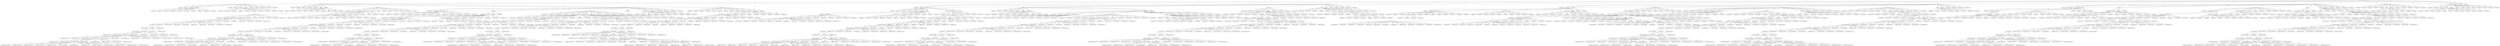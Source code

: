 digraph GarbageClassifier {
	gray0 -> h700 [label=0.0]
	h700 -> GLASS000 [label=20]
	h700 -> GLASS001 [label=21]
	h700 -> GLASS002 [label=22]
	h700 -> black003 [label=23]
	black003 -> PLASTIC0030 [label=0.0]
	black003 -> GLASS0031 [label=0.1]
	black003 -> PLASTIC0032 [label=0.2]
	black003 -> PLASTIC0033 [label=0.3]
	black003 -> PLASTIC0034 [label=0.4]
	black003 -> PLASTIC0035 [label=0.5]
	black003 -> PLASTIC0036 [label=0.6]
	black003 -> PLASTIC0037 [label=0.7]
	black003 -> PLASTIC0038 [label=0.8]
	black003 -> PLASTIC0039 [label=0.9]
	h700 -> GLASS004 [label=24]
	h700 -> GLASS005 [label=25]
	h700 -> white006 [label=26]
	white006 -> PLASTIC0060 [label=0.0]
	white006 -> PLASTIC0061 [label=0.1]
	white006 -> PLASTIC0062 [label=0.2]
	white006 -> PLASTIC0063 [label=0.3]
	white006 -> PLASTIC0064 [label=0.4]
	white006 -> PLASTIC0065 [label=0.5]
	white006 -> PLASTIC0066 [label=0.6]
	white006 -> PLASTIC0067 [label=0.7]
	white006 -> PLASTIC0068 [label=0.8]
	white006 -> GLASS0069 [label=0.9]
	h700 -> GLASS007 [label=27]
	h700 -> GLASS008 [label=28]
	h700 -> GLASS009 [label=29]
	h700 -> PLASTIC0010 [label=30]
	h700 -> GLASS0011 [label=31]
	h700 -> GLASS0012 [label=32]
	gray0 -> white01 [label=0.1]
	white01 -> PAPER010 [label=0.0]
	white01 -> PAPER011 [label=0.1]
	white01 -> PAPER012 [label=0.2]
	white01 -> PAPER013 [label=0.3]
	white01 -> PLASTIC014 [label=0.4]
	white01 -> PAPER015 [label=0.5]
	white01 -> black016 [label=0.6]
	black016 -> PAPER0160 [label=0.0]
	black016 -> PAPER0161 [label=0.1]
	black016 -> PLASTIC0162 [label=0.2]
	black016 -> PAPER0163 [label=0.3]
	black016 -> PAPER0164 [label=0.4]
	black016 -> PAPER0165 [label=0.5]
	black016 -> PAPER0166 [label=0.6]
	black016 -> PAPER0167 [label=0.7]
	black016 -> PAPER0168 [label=0.8]
	black016 -> PAPER0169 [label=0.9]
	white01 -> h3017 [label=0.7]
	h3017 -> GLASS0170 [label=9]
	h3017 -> GLASS0171 [label=10]
	h3017 -> GLASS0172 [label=11]
	h3017 -> darkBrown0173 [label=12]
	darkBrown0173 -> black01730 [label=0.0]
	black01730 -> GLASS017300 [label=0.0]
	black01730 -> GLASS017301 [label=0.1]
	black01730 -> darkGreen017302 [label=0.2]
	darkGreen017302 -> vivid0173020 [label=0.0]
	vivid0173020 -> h101730200 [label=0.0]
	h101730200 -> PLASTIC017302000 [label=2]
	h101730200 -> h2017302001 [label=3]
	h2017302001 -> PLASTIC0173020010 [label=6]
	h2017302001 -> h40173020011 [label=7]
	h40173020011 -> PLASTIC01730200110 [label=9]
	h40173020011 -> PLASTIC01730200111 [label=10]
	h40173020011 -> h501730200112 [label=11]
	h501730200112 -> PLASTIC017302001120 [label=20]
	h501730200112 -> PLASTIC017302001121 [label=21]
	h501730200112 -> PLASTIC017302001122 [label=22]
	h501730200112 -> h6017302001123 [label=23]
	h6017302001123 -> PLASTIC0173020011230 [label=13]
	h6017302001123 -> PLASTIC0173020011231 [label=14]
	h6017302001123 -> h70173020011232 [label=15]
	h70173020011232 -> PLASTIC01730200112320 [label=20]
	h70173020011232 -> PLASTIC01730200112321 [label=21]
	h70173020011232 -> PLASTIC01730200112322 [label=22]
	h70173020011232 -> PLASTIC01730200112323 [label=23]
	h70173020011232 -> PLASTIC01730200112324 [label=24]
	h70173020011232 -> PLASTIC01730200112325 [label=25]
	h70173020011232 -> PLASTIC01730200112326 [label=26]
	h70173020011232 -> PLASTIC01730200112327 [label=27]
	h70173020011232 -> PLASTIC01730200112328 [label=28]
	h70173020011232 -> PLASTIC01730200112329 [label=29]
	h70173020011232 -> PLASTIC017302001123210 [label=30]
	h70173020011232 -> PLASTIC017302001123211 [label=31]
	h70173020011232 -> PLASTIC017302001123212 [label=32]
	h6017302001123 -> PLASTIC0173020011233 [label=16]
	h6017302001123 -> PLASTIC0173020011234 [label=17]
	h6017302001123 -> PLASTIC0173020011235 [label=18]
	h6017302001123 -> PLASTIC0173020011236 [label=19]
	h6017302001123 -> PLASTIC0173020011237 [label=20]
	h501730200112 -> PLASTIC017302001124 [label=24]
	h501730200112 -> PLASTIC017302001125 [label=25]
	h501730200112 -> PLASTIC017302001126 [label=26]
	h501730200112 -> PLASTIC017302001127 [label=27]
	h501730200112 -> PLASTIC017302001128 [label=28]
	h501730200112 -> PLASTIC017302001129 [label=29]
	h501730200112 -> PLASTIC0173020011210 [label=30]
	h501730200112 -> PLASTIC0173020011211 [label=31]
	h501730200112 -> PLASTIC0173020011212 [label=32]
	h40173020011 -> PLASTIC01730200113 [label=12]
	h40173020011 -> PLASTIC01730200114 [label=13]
	h40173020011 -> PLASTIC01730200115 [label=14]
	h40173020011 -> PLASTIC01730200116 [label=15]
	h40173020011 -> PLASTIC01730200117 [label=16]
	h2017302001 -> PLASTIC0173020012 [label=8]
	h2017302001 -> PLASTIC0173020013 [label=9]
	h101730200 -> PLASTIC017302002 [label=4]
	vivid0173020 -> PLASTIC01730201 [label=0.1]
	vivid0173020 -> PLASTIC01730202 [label=0.2]
	vivid0173020 -> PLASTIC01730203 [label=0.3]
	vivid0173020 -> PLASTIC01730204 [label=0.4]
	vivid0173020 -> PLASTIC01730205 [label=0.5]
	vivid0173020 -> PLASTIC01730206 [label=0.6]
	vivid0173020 -> PLASTIC01730207 [label=0.7]
	vivid0173020 -> PLASTIC01730208 [label=0.8]
	vivid0173020 -> PLASTIC01730209 [label=0.9]
	darkGreen017302 -> PLASTIC0173021 [label=0.1]
	darkGreen017302 -> PLASTIC0173022 [label=0.2]
	darkGreen017302 -> PLASTIC0173023 [label=0.3]
	darkGreen017302 -> PLASTIC0173024 [label=0.4]
	darkGreen017302 -> PLASTIC0173025 [label=0.5]
	darkGreen017302 -> PLASTIC0173026 [label=0.6]
	darkGreen017302 -> PLASTIC0173027 [label=0.7]
	darkGreen017302 -> PLASTIC0173028 [label=0.8]
	darkGreen017302 -> PLASTIC0173029 [label=0.9]
	black01730 -> GLASS017303 [label=0.3]
	black01730 -> GLASS017304 [label=0.4]
	black01730 -> GLASS017305 [label=0.5]
	black01730 -> GLASS017306 [label=0.6]
	black01730 -> GLASS017307 [label=0.7]
	black01730 -> GLASS017308 [label=0.8]
	black01730 -> GLASS017309 [label=0.9]
	darkBrown0173 -> h501731 [label=0.1]
	h501731 -> PAPER017310 [label=20]
	h501731 -> PAPER017311 [label=21]
	h501731 -> PAPER017312 [label=22]
	h501731 -> PAPER017313 [label=23]
	h501731 -> PAPER017314 [label=24]
	h501731 -> PAPER017315 [label=25]
	h501731 -> GLASS017316 [label=26]
	h501731 -> PAPER017317 [label=27]
	h501731 -> PAPER017318 [label=28]
	h501731 -> PAPER017319 [label=29]
	h501731 -> PAPER0173110 [label=30]
	h501731 -> PAPER0173111 [label=31]
	h501731 -> PAPER0173112 [label=32]
	darkBrown0173 -> GLASS01732 [label=0.2]
	darkBrown0173 -> GLASS01733 [label=0.3]
	darkBrown0173 -> GLASS01734 [label=0.4]
	darkBrown0173 -> GLASS01735 [label=0.5]
	darkBrown0173 -> GLASS01736 [label=0.6]
	darkBrown0173 -> GLASS01737 [label=0.7]
	darkBrown0173 -> GLASS01738 [label=0.8]
	darkBrown0173 -> GLASS01739 [label=0.9]
	h3017 -> GLASS0174 [label=13]
	h3017 -> GLASS0175 [label=14]
	h3017 -> GLASS0176 [label=15]
	h3017 -> GLASS0177 [label=16]
	h3017 -> GLASS0178 [label=17]
	h3017 -> GLASS0179 [label=18]
	h3017 -> GLASS01710 [label=19]
	h3017 -> GLASS01711 [label=20]
	white01 -> h3018 [label=0.8]
	h3018 -> PLASTIC0180 [label=9]
	h3018 -> PLASTIC0181 [label=10]
	h3018 -> h50182 [label=11]
	h50182 -> PLASTIC01820 [label=20]
	h50182 -> PLASTIC01821 [label=21]
	h50182 -> GLASS01822 [label=22]
	h50182 -> PLASTIC01823 [label=23]
	h50182 -> PLASTIC01824 [label=24]
	h50182 -> PAPER01825 [label=25]
	h50182 -> PLASTIC01826 [label=26]
	h50182 -> PLASTIC01827 [label=27]
	h50182 -> PLASTIC01828 [label=28]
	h50182 -> PLASTIC01829 [label=29]
	h50182 -> PLASTIC018210 [label=30]
	h50182 -> PLASTIC018211 [label=31]
	h50182 -> PLASTIC018212 [label=32]
	h3018 -> h20183 [label=12]
	h20183 -> PAPER01830 [label=6]
	h20183 -> h701831 [label=7]
	h701831 -> PLASTIC018310 [label=20]
	h701831 -> PLASTIC018311 [label=21]
	h701831 -> PLASTIC018312 [label=22]
	h701831 -> black018313 [label=23]
	black018313 -> darkGreen0183130 [label=0.0]
	darkGreen0183130 -> darkBrown01831300 [label=0.0]
	darkBrown01831300 -> vivid018313000 [label=0.0]
	vivid018313000 -> h10183130000 [label=0.0]
	h10183130000 -> PLASTIC01831300000 [label=2]
	h10183130000 -> h401831300001 [label=3]
	h401831300001 -> PLASTIC018313000010 [label=9]
	h401831300001 -> PLASTIC018313000011 [label=10]
	h401831300001 -> h5018313000012 [label=11]
	h5018313000012 -> PLASTIC0183130000120 [label=20]
	h5018313000012 -> PLASTIC0183130000121 [label=21]
	h5018313000012 -> PLASTIC0183130000122 [label=22]
	h5018313000012 -> h60183130000123 [label=23]
	h60183130000123 -> PLASTIC01831300001230 [label=13]
	h60183130000123 -> PLASTIC01831300001231 [label=14]
	h60183130000123 -> PLASTIC01831300001232 [label=15]
	h60183130000123 -> PLASTIC01831300001233 [label=16]
	h60183130000123 -> PLASTIC01831300001234 [label=17]
	h60183130000123 -> PLASTIC01831300001235 [label=18]
	h60183130000123 -> PLASTIC01831300001236 [label=19]
	h60183130000123 -> PLASTIC01831300001237 [label=20]
	h5018313000012 -> PLASTIC0183130000124 [label=24]
	h5018313000012 -> PLASTIC0183130000125 [label=25]
	h5018313000012 -> PLASTIC0183130000126 [label=26]
	h5018313000012 -> PLASTIC0183130000127 [label=27]
	h5018313000012 -> PLASTIC0183130000128 [label=28]
	h5018313000012 -> PLASTIC0183130000129 [label=29]
	h5018313000012 -> PLASTIC01831300001210 [label=30]
	h5018313000012 -> PLASTIC01831300001211 [label=31]
	h5018313000012 -> PLASTIC01831300001212 [label=32]
	h401831300001 -> PLASTIC018313000013 [label=12]
	h401831300001 -> PLASTIC018313000014 [label=13]
	h401831300001 -> PLASTIC018313000015 [label=14]
	h401831300001 -> PLASTIC018313000016 [label=15]
	h401831300001 -> PLASTIC018313000017 [label=16]
	h10183130000 -> PLASTIC01831300002 [label=4]
	vivid018313000 -> PLASTIC0183130001 [label=0.1]
	vivid018313000 -> PLASTIC0183130002 [label=0.2]
	vivid018313000 -> PLASTIC0183130003 [label=0.3]
	vivid018313000 -> PLASTIC0183130004 [label=0.4]
	vivid018313000 -> PLASTIC0183130005 [label=0.5]
	vivid018313000 -> PLASTIC0183130006 [label=0.6]
	vivid018313000 -> PLASTIC0183130007 [label=0.7]
	vivid018313000 -> PLASTIC0183130008 [label=0.8]
	vivid018313000 -> PLASTIC0183130009 [label=0.9]
	darkBrown01831300 -> PLASTIC018313001 [label=0.1]
	darkBrown01831300 -> PLASTIC018313002 [label=0.2]
	darkBrown01831300 -> PLASTIC018313003 [label=0.3]
	darkBrown01831300 -> PLASTIC018313004 [label=0.4]
	darkBrown01831300 -> PLASTIC018313005 [label=0.5]
	darkBrown01831300 -> PLASTIC018313006 [label=0.6]
	darkBrown01831300 -> PLASTIC018313007 [label=0.7]
	darkBrown01831300 -> PLASTIC018313008 [label=0.8]
	darkBrown01831300 -> PLASTIC018313009 [label=0.9]
	darkGreen0183130 -> PLASTIC01831301 [label=0.1]
	darkGreen0183130 -> PLASTIC01831302 [label=0.2]
	darkGreen0183130 -> PLASTIC01831303 [label=0.3]
	darkGreen0183130 -> PLASTIC01831304 [label=0.4]
	darkGreen0183130 -> PLASTIC01831305 [label=0.5]
	darkGreen0183130 -> PLASTIC01831306 [label=0.6]
	darkGreen0183130 -> PLASTIC01831307 [label=0.7]
	darkGreen0183130 -> PLASTIC01831308 [label=0.8]
	darkGreen0183130 -> PLASTIC01831309 [label=0.9]
	black018313 -> PLASTIC0183131 [label=0.1]
	black018313 -> PLASTIC0183132 [label=0.2]
	black018313 -> PLASTIC0183133 [label=0.3]
	black018313 -> PLASTIC0183134 [label=0.4]
	black018313 -> PLASTIC0183135 [label=0.5]
	black018313 -> PLASTIC0183136 [label=0.6]
	black018313 -> PLASTIC0183137 [label=0.7]
	black018313 -> PLASTIC0183138 [label=0.8]
	black018313 -> PLASTIC0183139 [label=0.9]
	h701831 -> h6018314 [label=24]
	h6018314 -> PAPER0183140 [label=13]
	h6018314 -> PAPER0183141 [label=14]
	h6018314 -> PLASTIC0183142 [label=15]
	h6018314 -> PAPER0183143 [label=16]
	h6018314 -> PAPER0183144 [label=17]
	h6018314 -> PAPER0183145 [label=18]
	h6018314 -> PAPER0183146 [label=19]
	h6018314 -> PAPER0183147 [label=20]
	h701831 -> PLASTIC018315 [label=25]
	h701831 -> PLASTIC018316 [label=26]
	h701831 -> PLASTIC018317 [label=27]
	h701831 -> PLASTIC018318 [label=28]
	h701831 -> PLASTIC018319 [label=29]
	h701831 -> PLASTIC0183110 [label=30]
	h701831 -> PLASTIC0183111 [label=31]
	h701831 -> PLASTIC0183112 [label=32]
	h20183 -> PAPER01832 [label=8]
	h20183 -> PAPER01833 [label=9]
	h3018 -> h70184 [label=13]
	h70184 -> PLASTIC01840 [label=20]
	h70184 -> PLASTIC01841 [label=21]
	h70184 -> PLASTIC01842 [label=22]
	h70184 -> PLASTIC01843 [label=23]
	h70184 -> GLASS01844 [label=24]
	h70184 -> h501845 [label=25]
	h501845 -> PLASTIC018450 [label=20]
	h501845 -> PLASTIC018451 [label=21]
	h501845 -> PLASTIC018452 [label=22]
	h501845 -> PLASTIC018453 [label=23]
	h501845 -> PLASTIC018454 [label=24]
	h501845 -> black018455 [label=25]
	black018455 -> darkGreen0184550 [label=0.0]
	darkGreen0184550 -> darkBrown01845500 [label=0.0]
	darkBrown01845500 -> vivid018455000 [label=0.0]
	vivid018455000 -> h10184550000 [label=0.0]
	h10184550000 -> PLASTIC01845500000 [label=2]
	h10184550000 -> h201845500001 [label=3]
	h201845500001 -> PLASTIC018455000010 [label=6]
	h201845500001 -> h4018455000011 [label=7]
	h4018455000011 -> PLASTIC0184550000110 [label=9]
	h4018455000011 -> PLASTIC0184550000111 [label=10]
	h4018455000011 -> PLASTIC0184550000112 [label=11]
	h4018455000011 -> h60184550000113 [label=12]
	h60184550000113 -> PLASTIC01845500001130 [label=13]
	h60184550000113 -> PLASTIC01845500001131 [label=14]
	h60184550000113 -> PLASTIC01845500001132 [label=15]
	h60184550000113 -> PLASTIC01845500001133 [label=16]
	h60184550000113 -> PLASTIC01845500001134 [label=17]
	h60184550000113 -> PLASTIC01845500001135 [label=18]
	h60184550000113 -> PLASTIC01845500001136 [label=19]
	h60184550000113 -> PLASTIC01845500001137 [label=20]
	h4018455000011 -> PLASTIC0184550000114 [label=13]
	h4018455000011 -> PLASTIC0184550000115 [label=14]
	h4018455000011 -> PLASTIC0184550000116 [label=15]
	h4018455000011 -> PLASTIC0184550000117 [label=16]
	h201845500001 -> PLASTIC018455000012 [label=8]
	h201845500001 -> PLASTIC018455000013 [label=9]
	h10184550000 -> PLASTIC01845500002 [label=4]
	vivid018455000 -> PLASTIC0184550001 [label=0.1]
	vivid018455000 -> PLASTIC0184550002 [label=0.2]
	vivid018455000 -> PLASTIC0184550003 [label=0.3]
	vivid018455000 -> PLASTIC0184550004 [label=0.4]
	vivid018455000 -> PLASTIC0184550005 [label=0.5]
	vivid018455000 -> PLASTIC0184550006 [label=0.6]
	vivid018455000 -> PLASTIC0184550007 [label=0.7]
	vivid018455000 -> PLASTIC0184550008 [label=0.8]
	vivid018455000 -> PLASTIC0184550009 [label=0.9]
	darkBrown01845500 -> PLASTIC018455001 [label=0.1]
	darkBrown01845500 -> PLASTIC018455002 [label=0.2]
	darkBrown01845500 -> PLASTIC018455003 [label=0.3]
	darkBrown01845500 -> PLASTIC018455004 [label=0.4]
	darkBrown01845500 -> PLASTIC018455005 [label=0.5]
	darkBrown01845500 -> PLASTIC018455006 [label=0.6]
	darkBrown01845500 -> PLASTIC018455007 [label=0.7]
	darkBrown01845500 -> PLASTIC018455008 [label=0.8]
	darkBrown01845500 -> PLASTIC018455009 [label=0.9]
	darkGreen0184550 -> PLASTIC01845501 [label=0.1]
	darkGreen0184550 -> PLASTIC01845502 [label=0.2]
	darkGreen0184550 -> PLASTIC01845503 [label=0.3]
	darkGreen0184550 -> PLASTIC01845504 [label=0.4]
	darkGreen0184550 -> PLASTIC01845505 [label=0.5]
	darkGreen0184550 -> PLASTIC01845506 [label=0.6]
	darkGreen0184550 -> PLASTIC01845507 [label=0.7]
	darkGreen0184550 -> PLASTIC01845508 [label=0.8]
	darkGreen0184550 -> PLASTIC01845509 [label=0.9]
	black018455 -> PLASTIC0184551 [label=0.1]
	black018455 -> PLASTIC0184552 [label=0.2]
	black018455 -> PLASTIC0184553 [label=0.3]
	black018455 -> PLASTIC0184554 [label=0.4]
	black018455 -> PLASTIC0184555 [label=0.5]
	black018455 -> PLASTIC0184556 [label=0.6]
	black018455 -> PLASTIC0184557 [label=0.7]
	black018455 -> PLASTIC0184558 [label=0.8]
	black018455 -> PLASTIC0184559 [label=0.9]
	h501845 -> PLASTIC018456 [label=26]
	h501845 -> PLASTIC018457 [label=27]
	h501845 -> PLASTIC018458 [label=28]
	h501845 -> PLASTIC018459 [label=29]
	h501845 -> PLASTIC0184510 [label=30]
	h501845 -> PLASTIC0184511 [label=31]
	h501845 -> PLASTIC0184512 [label=32]
	h70184 -> darkGreen01846 [label=26]
	darkGreen01846 -> black018460 [label=0.0]
	black018460 -> darkBrown0184600 [label=0.0]
	darkBrown0184600 -> vivid01846000 [label=0.0]
	vivid01846000 -> h1018460000 [label=0.0]
	h1018460000 -> PLASTIC0184600000 [label=2]
	h1018460000 -> h20184600001 [label=3]
	h20184600001 -> PLASTIC01846000010 [label=6]
	h20184600001 -> h401846000011 [label=7]
	h401846000011 -> PLASTIC018460000110 [label=9]
	h401846000011 -> PLASTIC018460000111 [label=10]
	h401846000011 -> PLASTIC018460000112 [label=11]
	h401846000011 -> PLASTIC018460000113 [label=12]
	h401846000011 -> h5018460000114 [label=13]
	h5018460000114 -> PLASTIC0184600001140 [label=20]
	h5018460000114 -> PLASTIC0184600001141 [label=21]
	h5018460000114 -> PLASTIC0184600001142 [label=22]
	h5018460000114 -> PLASTIC0184600001143 [label=23]
	h5018460000114 -> PLASTIC0184600001144 [label=24]
	h5018460000114 -> PLASTIC0184600001145 [label=25]
	h5018460000114 -> h60184600001146 [label=26]
	h60184600001146 -> PLASTIC01846000011460 [label=13]
	h60184600001146 -> PLASTIC01846000011461 [label=14]
	h60184600001146 -> PLASTIC01846000011462 [label=15]
	h60184600001146 -> PLASTIC01846000011463 [label=16]
	h60184600001146 -> PLASTIC01846000011464 [label=17]
	h60184600001146 -> PLASTIC01846000011465 [label=18]
	h60184600001146 -> PLASTIC01846000011466 [label=19]
	h60184600001146 -> PLASTIC01846000011467 [label=20]
	h5018460000114 -> PLASTIC0184600001147 [label=27]
	h5018460000114 -> PLASTIC0184600001148 [label=28]
	h5018460000114 -> PLASTIC0184600001149 [label=29]
	h5018460000114 -> PLASTIC01846000011410 [label=30]
	h5018460000114 -> PLASTIC01846000011411 [label=31]
	h5018460000114 -> PLASTIC01846000011412 [label=32]
	h401846000011 -> PLASTIC018460000115 [label=14]
	h401846000011 -> PLASTIC018460000116 [label=15]
	h401846000011 -> PLASTIC018460000117 [label=16]
	h20184600001 -> PLASTIC01846000012 [label=8]
	h20184600001 -> PLASTIC01846000013 [label=9]
	h1018460000 -> PLASTIC0184600002 [label=4]
	vivid01846000 -> PLASTIC018460001 [label=0.1]
	vivid01846000 -> PLASTIC018460002 [label=0.2]
	vivid01846000 -> PLASTIC018460003 [label=0.3]
	vivid01846000 -> PLASTIC018460004 [label=0.4]
	vivid01846000 -> PLASTIC018460005 [label=0.5]
	vivid01846000 -> PLASTIC018460006 [label=0.6]
	vivid01846000 -> PLASTIC018460007 [label=0.7]
	vivid01846000 -> PLASTIC018460008 [label=0.8]
	vivid01846000 -> PLASTIC018460009 [label=0.9]
	darkBrown0184600 -> PLASTIC01846001 [label=0.1]
	darkBrown0184600 -> PLASTIC01846002 [label=0.2]
	darkBrown0184600 -> PLASTIC01846003 [label=0.3]
	darkBrown0184600 -> PLASTIC01846004 [label=0.4]
	darkBrown0184600 -> PLASTIC01846005 [label=0.5]
	darkBrown0184600 -> PLASTIC01846006 [label=0.6]
	darkBrown0184600 -> PLASTIC01846007 [label=0.7]
	darkBrown0184600 -> PLASTIC01846008 [label=0.8]
	darkBrown0184600 -> PLASTIC01846009 [label=0.9]
	black018460 -> PLASTIC0184601 [label=0.1]
	black018460 -> PLASTIC0184602 [label=0.2]
	black018460 -> PLASTIC0184603 [label=0.3]
	black018460 -> PLASTIC0184604 [label=0.4]
	black018460 -> PLASTIC0184605 [label=0.5]
	black018460 -> PLASTIC0184606 [label=0.6]
	black018460 -> PLASTIC0184607 [label=0.7]
	black018460 -> PLASTIC0184608 [label=0.8]
	black018460 -> PLASTIC0184609 [label=0.9]
	darkGreen01846 -> PLASTIC018461 [label=0.1]
	darkGreen01846 -> PLASTIC018462 [label=0.2]
	darkGreen01846 -> PLASTIC018463 [label=0.3]
	darkGreen01846 -> PLASTIC018464 [label=0.4]
	darkGreen01846 -> PLASTIC018465 [label=0.5]
	darkGreen01846 -> PLASTIC018466 [label=0.6]
	darkGreen01846 -> PLASTIC018467 [label=0.7]
	darkGreen01846 -> PLASTIC018468 [label=0.8]
	darkGreen01846 -> PLASTIC018469 [label=0.9]
	h70184 -> PLASTIC01847 [label=27]
	h70184 -> PLASTIC01848 [label=28]
	h70184 -> PLASTIC01849 [label=29]
	h70184 -> PLASTIC018410 [label=30]
	h70184 -> PLASTIC018411 [label=31]
	h70184 -> PLASTIC018412 [label=32]
	h3018 -> GLASS0185 [label=14]
	h3018 -> darkGreen0186 [label=15]
	darkGreen0186 -> PAPER01860 [label=0.0]
	darkGreen0186 -> GLASS01861 [label=0.1]
	darkGreen0186 -> PAPER01862 [label=0.2]
	darkGreen0186 -> PAPER01863 [label=0.3]
	darkGreen0186 -> PAPER01864 [label=0.4]
	darkGreen0186 -> PAPER01865 [label=0.5]
	darkGreen0186 -> PAPER01866 [label=0.6]
	darkGreen0186 -> PAPER01867 [label=0.7]
	darkGreen0186 -> PAPER01868 [label=0.8]
	darkGreen0186 -> PAPER01869 [label=0.9]
	h3018 -> PLASTIC0187 [label=16]
	h3018 -> PLASTIC0188 [label=17]
	h3018 -> PLASTIC0189 [label=18]
	h3018 -> PLASTIC01810 [label=19]
	h3018 -> PLASTIC01811 [label=20]
	white01 -> h7019 [label=0.9]
	h7019 -> PAPER0190 [label=20]
	h7019 -> PAPER0191 [label=21]
	h7019 -> PAPER0192 [label=22]
	h7019 -> PAPER0193 [label=23]
	h7019 -> GLASS0194 [label=24]
	h7019 -> PAPER0195 [label=25]
	h7019 -> GLASS0196 [label=26]
	h7019 -> PAPER0197 [label=27]
	h7019 -> PAPER0198 [label=28]
	h7019 -> PAPER0199 [label=29]
	h7019 -> black01910 [label=30]
	black01910 -> darkGreen019100 [label=0.0]
	darkGreen019100 -> darkBrown0191000 [label=0.0]
	darkBrown0191000 -> vivid01910000 [label=0.0]
	vivid01910000 -> h1019100000 [label=0.0]
	h1019100000 -> PAPER0191000000 [label=2]
	h1019100000 -> h20191000001 [label=3]
	h20191000001 -> PAPER01910000010 [label=6]
	h20191000001 -> h301910000011 [label=7]
	h301910000011 -> PAPER019100000110 [label=9]
	h301910000011 -> PAPER019100000111 [label=10]
	h301910000011 -> PAPER019100000112 [label=11]
	h301910000011 -> PAPER019100000113 [label=12]
	h301910000011 -> PAPER019100000114 [label=13]
	h301910000011 -> PAPER019100000115 [label=14]
	h301910000011 -> h4019100000116 [label=15]
	h4019100000116 -> PAPER0191000001160 [label=9]
	h4019100000116 -> PAPER0191000001161 [label=10]
	h4019100000116 -> PAPER0191000001162 [label=11]
	h4019100000116 -> PAPER0191000001163 [label=12]
	h4019100000116 -> PAPER0191000001164 [label=13]
	h4019100000116 -> PAPER0191000001165 [label=14]
	h4019100000116 -> h50191000001166 [label=15]
	h50191000001166 -> PAPER01910000011660 [label=20]
	h50191000001166 -> PAPER01910000011661 [label=21]
	h50191000001166 -> PAPER01910000011662 [label=22]
	h50191000001166 -> PAPER01910000011663 [label=23]
	h50191000001166 -> PAPER01910000011664 [label=24]
	h50191000001166 -> PAPER01910000011665 [label=25]
	h50191000001166 -> PAPER01910000011666 [label=26]
	h50191000001166 -> PAPER01910000011667 [label=27]
	h50191000001166 -> PAPER01910000011668 [label=28]
	h50191000001166 -> PAPER01910000011669 [label=29]
	h50191000001166 -> h6019100000116610 [label=30]
	h6019100000116610 -> PAPER0191000001166100 [label=13]
	h6019100000116610 -> PAPER0191000001166101 [label=14]
	h6019100000116610 -> PAPER0191000001166102 [label=15]
	h6019100000116610 -> PAPER0191000001166103 [label=16]
	h6019100000116610 -> PAPER0191000001166104 [label=17]
	h6019100000116610 -> PAPER0191000001166105 [label=18]
	h6019100000116610 -> PAPER0191000001166106 [label=19]
	h6019100000116610 -> PAPER0191000001166107 [label=20]
	h50191000001166 -> PAPER019100000116611 [label=31]
	h50191000001166 -> PAPER019100000116612 [label=32]
	h4019100000116 -> PAPER0191000001167 [label=16]
	h301910000011 -> PAPER019100000117 [label=16]
	h301910000011 -> PAPER019100000118 [label=17]
	h301910000011 -> PAPER019100000119 [label=18]
	h301910000011 -> PAPER0191000001110 [label=19]
	h301910000011 -> PAPER0191000001111 [label=20]
	h20191000001 -> PAPER01910000012 [label=8]
	h20191000001 -> PAPER01910000013 [label=9]
	h1019100000 -> PAPER0191000002 [label=4]
	vivid01910000 -> PAPER019100001 [label=0.1]
	vivid01910000 -> PAPER019100002 [label=0.2]
	vivid01910000 -> PAPER019100003 [label=0.3]
	vivid01910000 -> PAPER019100004 [label=0.4]
	vivid01910000 -> PAPER019100005 [label=0.5]
	vivid01910000 -> PAPER019100006 [label=0.6]
	vivid01910000 -> PAPER019100007 [label=0.7]
	vivid01910000 -> PAPER019100008 [label=0.8]
	vivid01910000 -> PAPER019100009 [label=0.9]
	darkBrown0191000 -> PAPER01910001 [label=0.1]
	darkBrown0191000 -> PAPER01910002 [label=0.2]
	darkBrown0191000 -> PAPER01910003 [label=0.3]
	darkBrown0191000 -> PAPER01910004 [label=0.4]
	darkBrown0191000 -> PAPER01910005 [label=0.5]
	darkBrown0191000 -> PAPER01910006 [label=0.6]
	darkBrown0191000 -> PAPER01910007 [label=0.7]
	darkBrown0191000 -> PAPER01910008 [label=0.8]
	darkBrown0191000 -> PAPER01910009 [label=0.9]
	darkGreen019100 -> PAPER0191001 [label=0.1]
	darkGreen019100 -> PAPER0191002 [label=0.2]
	darkGreen019100 -> PAPER0191003 [label=0.3]
	darkGreen019100 -> PAPER0191004 [label=0.4]
	darkGreen019100 -> PAPER0191005 [label=0.5]
	darkGreen019100 -> PAPER0191006 [label=0.6]
	darkGreen019100 -> PAPER0191007 [label=0.7]
	darkGreen019100 -> PAPER0191008 [label=0.8]
	darkGreen019100 -> PAPER0191009 [label=0.9]
	black01910 -> PAPER019101 [label=0.1]
	black01910 -> PAPER019102 [label=0.2]
	black01910 -> PAPER019103 [label=0.3]
	black01910 -> PAPER019104 [label=0.4]
	black01910 -> PAPER019105 [label=0.5]
	black01910 -> PAPER019106 [label=0.6]
	black01910 -> PAPER019107 [label=0.7]
	black01910 -> PAPER019108 [label=0.8]
	black01910 -> PAPER019109 [label=0.9]
	h7019 -> PAPER01911 [label=31]
	h7019 -> PAPER01912 [label=32]
	gray0 -> h302 [label=0.2]
	h302 -> PAPER020 [label=9]
	h302 -> PAPER021 [label=10]
	h302 -> white022 [label=11]
	white022 -> GLASS0220 [label=0.0]
	white022 -> GLASS0221 [label=0.1]
	white022 -> GLASS0222 [label=0.2]
	white022 -> GLASS0223 [label=0.3]
	white022 -> PAPER0224 [label=0.4]
	white022 -> PAPER0225 [label=0.5]
	white022 -> h60226 [label=0.6]
	h60226 -> GLASS02260 [label=13]
	h60226 -> black02261 [label=14]
	black02261 -> h5022610 [label=0.0]
	h5022610 -> PLASTIC0226100 [label=20]
	h5022610 -> PLASTIC0226101 [label=21]
	h5022610 -> GLASS0226102 [label=22]
	h5022610 -> PLASTIC0226103 [label=23]
	h5022610 -> PLASTIC0226104 [label=24]
	h5022610 -> PLASTIC0226105 [label=25]
	h5022610 -> PLASTIC0226106 [label=26]
	h5022610 -> PLASTIC0226107 [label=27]
	h5022610 -> PLASTIC0226108 [label=28]
	h5022610 -> PLASTIC0226109 [label=29]
	h5022610 -> PLASTIC02261010 [label=30]
	h5022610 -> PLASTIC02261011 [label=31]
	h5022610 -> PLASTIC02261012 [label=32]
	black02261 -> PLASTIC022611 [label=0.1]
	black02261 -> PLASTIC022612 [label=0.2]
	black02261 -> PLASTIC022613 [label=0.3]
	black02261 -> PLASTIC022614 [label=0.4]
	black02261 -> PLASTIC022615 [label=0.5]
	black02261 -> PLASTIC022616 [label=0.6]
	black02261 -> PLASTIC022617 [label=0.7]
	black02261 -> PLASTIC022618 [label=0.8]
	black02261 -> PLASTIC022619 [label=0.9]
	h60226 -> black02262 [label=15]
	black02262 -> PAPER022620 [label=0.0]
	black02262 -> GLASS022621 [label=0.1]
	black02262 -> PAPER022622 [label=0.2]
	black02262 -> PAPER022623 [label=0.3]
	black02262 -> PAPER022624 [label=0.4]
	black02262 -> PAPER022625 [label=0.5]
	black02262 -> PAPER022626 [label=0.6]
	black02262 -> PAPER022627 [label=0.7]
	black02262 -> PAPER022628 [label=0.8]
	black02262 -> PAPER022629 [label=0.9]
	h60226 -> GLASS02263 [label=16]
	h60226 -> GLASS02264 [label=17]
	h60226 -> GLASS02265 [label=18]
	h60226 -> GLASS02266 [label=19]
	h60226 -> GLASS02267 [label=20]
	white022 -> h40227 [label=0.7]
	h40227 -> GLASS02270 [label=9]
	h40227 -> GLASS02271 [label=10]
	h40227 -> h602272 [label=11]
	h602272 -> GLASS022720 [label=13]
	h602272 -> GLASS022721 [label=14]
	h602272 -> black022722 [label=15]
	black022722 -> darkGreen0227220 [label=0.0]
	darkGreen0227220 -> darkBrown02272200 [label=0.0]
	darkBrown02272200 -> PAPER022722000 [label=0.0]
	darkBrown02272200 -> vivid022722001 [label=0.1]
	vivid022722001 -> h10227220010 [label=0.0]
	h10227220010 -> PAPER02272200100 [label=2]
	h10227220010 -> h202272200101 [label=3]
	h202272200101 -> PAPER022722001010 [label=6]
	h202272200101 -> h5022722001011 [label=7]
	h5022722001011 -> PAPER0227220010110 [label=20]
	h5022722001011 -> PAPER0227220010111 [label=21]
	h5022722001011 -> h70227220010112 [label=22]
	h70227220010112 -> PAPER02272200101120 [label=20]
	h70227220010112 -> PAPER02272200101121 [label=21]
	h70227220010112 -> PAPER02272200101122 [label=22]
	h70227220010112 -> PAPER02272200101123 [label=23]
	h70227220010112 -> PAPER02272200101124 [label=24]
	h70227220010112 -> PAPER02272200101125 [label=25]
	h70227220010112 -> PAPER02272200101126 [label=26]
	h70227220010112 -> PAPER02272200101127 [label=27]
	h70227220010112 -> PAPER02272200101128 [label=28]
	h70227220010112 -> PAPER02272200101129 [label=29]
	h70227220010112 -> PAPER022722001011210 [label=30]
	h70227220010112 -> PAPER022722001011211 [label=31]
	h70227220010112 -> PAPER022722001011212 [label=32]
	h5022722001011 -> PAPER0227220010113 [label=23]
	h5022722001011 -> PAPER0227220010114 [label=24]
	h5022722001011 -> PAPER0227220010115 [label=25]
	h5022722001011 -> PAPER0227220010116 [label=26]
	h5022722001011 -> PAPER0227220010117 [label=27]
	h5022722001011 -> PAPER0227220010118 [label=28]
	h5022722001011 -> PAPER0227220010119 [label=29]
	h5022722001011 -> PAPER02272200101110 [label=30]
	h5022722001011 -> PAPER02272200101111 [label=31]
	h5022722001011 -> PAPER02272200101112 [label=32]
	h202272200101 -> PAPER022722001012 [label=8]
	h202272200101 -> PAPER022722001013 [label=9]
	h10227220010 -> PAPER02272200102 [label=4]
	vivid022722001 -> PAPER0227220011 [label=0.1]
	vivid022722001 -> PAPER0227220012 [label=0.2]
	vivid022722001 -> PAPER0227220013 [label=0.3]
	vivid022722001 -> PAPER0227220014 [label=0.4]
	vivid022722001 -> PAPER0227220015 [label=0.5]
	vivid022722001 -> PAPER0227220016 [label=0.6]
	vivid022722001 -> PAPER0227220017 [label=0.7]
	vivid022722001 -> PAPER0227220018 [label=0.8]
	vivid022722001 -> PAPER0227220019 [label=0.9]
	darkBrown02272200 -> PAPER022722002 [label=0.2]
	darkBrown02272200 -> PAPER022722003 [label=0.3]
	darkBrown02272200 -> PAPER022722004 [label=0.4]
	darkBrown02272200 -> PAPER022722005 [label=0.5]
	darkBrown02272200 -> PAPER022722006 [label=0.6]
	darkBrown02272200 -> PAPER022722007 [label=0.7]
	darkBrown02272200 -> PAPER022722008 [label=0.8]
	darkBrown02272200 -> PAPER022722009 [label=0.9]
	darkGreen0227220 -> PAPER02272201 [label=0.1]
	darkGreen0227220 -> PAPER02272202 [label=0.2]
	darkGreen0227220 -> PAPER02272203 [label=0.3]
	darkGreen0227220 -> PAPER02272204 [label=0.4]
	darkGreen0227220 -> PAPER02272205 [label=0.5]
	darkGreen0227220 -> PAPER02272206 [label=0.6]
	darkGreen0227220 -> PAPER02272207 [label=0.7]
	darkGreen0227220 -> PAPER02272208 [label=0.8]
	darkGreen0227220 -> PAPER02272209 [label=0.9]
	black022722 -> PAPER0227221 [label=0.1]
	black022722 -> PAPER0227222 [label=0.2]
	black022722 -> PAPER0227223 [label=0.3]
	black022722 -> PAPER0227224 [label=0.4]
	black022722 -> PAPER0227225 [label=0.5]
	black022722 -> PAPER0227226 [label=0.6]
	black022722 -> PAPER0227227 [label=0.7]
	black022722 -> PAPER0227228 [label=0.8]
	black022722 -> PAPER0227229 [label=0.9]
	h602272 -> GLASS022723 [label=16]
	h602272 -> GLASS022724 [label=17]
	h602272 -> GLASS022725 [label=18]
	h602272 -> GLASS022726 [label=19]
	h602272 -> GLASS022727 [label=20]
	h40227 -> PLASTIC02273 [label=12]
	h40227 -> GLASS02274 [label=13]
	h40227 -> GLASS02275 [label=14]
	h40227 -> GLASS02276 [label=15]
	h40227 -> GLASS02277 [label=16]
	white022 -> GLASS0228 [label=0.8]
	white022 -> GLASS0229 [label=0.9]
	h302 -> white023 [label=12]
	white023 -> PAPER0230 [label=0.0]
	white023 -> PAPER0231 [label=0.1]
	white023 -> PAPER0232 [label=0.2]
	white023 -> PAPER0233 [label=0.3]
	white023 -> PAPER0234 [label=0.4]
	white023 -> PAPER0235 [label=0.5]
	white023 -> darkGreen0236 [label=0.6]
	darkGreen0236 -> PAPER02360 [label=0.0]
	darkGreen0236 -> PLASTIC02361 [label=0.1]
	darkGreen0236 -> PAPER02362 [label=0.2]
	darkGreen0236 -> PAPER02363 [label=0.3]
	darkGreen0236 -> PAPER02364 [label=0.4]
	darkGreen0236 -> PAPER02365 [label=0.5]
	darkGreen0236 -> PAPER02366 [label=0.6]
	darkGreen0236 -> PAPER02367 [label=0.7]
	darkGreen0236 -> PAPER02368 [label=0.8]
	darkGreen0236 -> PAPER02369 [label=0.9]
	white023 -> h70237 [label=0.7]
	h70237 -> PLASTIC02370 [label=20]
	h70237 -> PLASTIC02371 [label=21]
	h70237 -> PLASTIC02372 [label=22]
	h70237 -> darkBrown02373 [label=23]
	darkBrown02373 -> PLASTIC023730 [label=0.0]
	darkBrown02373 -> PAPER023731 [label=0.1]
	darkBrown02373 -> PLASTIC023732 [label=0.2]
	darkBrown02373 -> PLASTIC023733 [label=0.3]
	darkBrown02373 -> PLASTIC023734 [label=0.4]
	darkBrown02373 -> PLASTIC023735 [label=0.5]
	darkBrown02373 -> PLASTIC023736 [label=0.6]
	darkBrown02373 -> PLASTIC023737 [label=0.7]
	darkBrown02373 -> PLASTIC023738 [label=0.8]
	darkBrown02373 -> PLASTIC023739 [label=0.9]
	h70237 -> h502374 [label=24]
	h502374 -> PLASTIC023740 [label=20]
	h502374 -> PLASTIC023741 [label=21]
	h502374 -> PLASTIC023742 [label=22]
	h502374 -> GLASS023743 [label=23]
	h502374 -> PLASTIC023744 [label=24]
	h502374 -> black023745 [label=25]
	black023745 -> darkGreen0237450 [label=0.0]
	darkGreen0237450 -> darkBrown02374500 [label=0.0]
	darkBrown02374500 -> vivid023745000 [label=0.0]
	vivid023745000 -> h10237450000 [label=0.0]
	h10237450000 -> PLASTIC02374500000 [label=2]
	h10237450000 -> h202374500001 [label=3]
	h202374500001 -> PLASTIC023745000010 [label=6]
	h202374500001 -> h4023745000011 [label=7]
	h4023745000011 -> PLASTIC0237450000110 [label=9]
	h4023745000011 -> PLASTIC0237450000111 [label=10]
	h4023745000011 -> PLASTIC0237450000112 [label=11]
	h4023745000011 -> h60237450000113 [label=12]
	h60237450000113 -> PLASTIC02374500001130 [label=13]
	h60237450000113 -> PLASTIC02374500001131 [label=14]
	h60237450000113 -> PLASTIC02374500001132 [label=15]
	h60237450000113 -> PLASTIC02374500001133 [label=16]
	h60237450000113 -> PLASTIC02374500001134 [label=17]
	h60237450000113 -> PLASTIC02374500001135 [label=18]
	h60237450000113 -> PLASTIC02374500001136 [label=19]
	h60237450000113 -> PLASTIC02374500001137 [label=20]
	h4023745000011 -> PLASTIC0237450000114 [label=13]
	h4023745000011 -> PLASTIC0237450000115 [label=14]
	h4023745000011 -> PLASTIC0237450000116 [label=15]
	h4023745000011 -> PLASTIC0237450000117 [label=16]
	h202374500001 -> PLASTIC023745000012 [label=8]
	h202374500001 -> PLASTIC023745000013 [label=9]
	h10237450000 -> PLASTIC02374500002 [label=4]
	vivid023745000 -> PLASTIC0237450001 [label=0.1]
	vivid023745000 -> PLASTIC0237450002 [label=0.2]
	vivid023745000 -> PLASTIC0237450003 [label=0.3]
	vivid023745000 -> PLASTIC0237450004 [label=0.4]
	vivid023745000 -> PLASTIC0237450005 [label=0.5]
	vivid023745000 -> PLASTIC0237450006 [label=0.6]
	vivid023745000 -> PLASTIC0237450007 [label=0.7]
	vivid023745000 -> PLASTIC0237450008 [label=0.8]
	vivid023745000 -> PLASTIC0237450009 [label=0.9]
	darkBrown02374500 -> PLASTIC023745001 [label=0.1]
	darkBrown02374500 -> PLASTIC023745002 [label=0.2]
	darkBrown02374500 -> PLASTIC023745003 [label=0.3]
	darkBrown02374500 -> PLASTIC023745004 [label=0.4]
	darkBrown02374500 -> PLASTIC023745005 [label=0.5]
	darkBrown02374500 -> PLASTIC023745006 [label=0.6]
	darkBrown02374500 -> PLASTIC023745007 [label=0.7]
	darkBrown02374500 -> PLASTIC023745008 [label=0.8]
	darkBrown02374500 -> PLASTIC023745009 [label=0.9]
	darkGreen0237450 -> PLASTIC02374501 [label=0.1]
	darkGreen0237450 -> PLASTIC02374502 [label=0.2]
	darkGreen0237450 -> PLASTIC02374503 [label=0.3]
	darkGreen0237450 -> PLASTIC02374504 [label=0.4]
	darkGreen0237450 -> PLASTIC02374505 [label=0.5]
	darkGreen0237450 -> PLASTIC02374506 [label=0.6]
	darkGreen0237450 -> PLASTIC02374507 [label=0.7]
	darkGreen0237450 -> PLASTIC02374508 [label=0.8]
	darkGreen0237450 -> PLASTIC02374509 [label=0.9]
	black023745 -> PLASTIC0237451 [label=0.1]
	black023745 -> PLASTIC0237452 [label=0.2]
	black023745 -> PLASTIC0237453 [label=0.3]
	black023745 -> PLASTIC0237454 [label=0.4]
	black023745 -> PLASTIC0237455 [label=0.5]
	black023745 -> PLASTIC0237456 [label=0.6]
	black023745 -> PLASTIC0237457 [label=0.7]
	black023745 -> PLASTIC0237458 [label=0.8]
	black023745 -> PLASTIC0237459 [label=0.9]
	h502374 -> PLASTIC023746 [label=26]
	h502374 -> PLASTIC023747 [label=27]
	h502374 -> PLASTIC023748 [label=28]
	h502374 -> PLASTIC023749 [label=29]
	h502374 -> PLASTIC0237410 [label=30]
	h502374 -> PLASTIC0237411 [label=31]
	h502374 -> PLASTIC0237412 [label=32]
	h70237 -> h502375 [label=25]
	h502375 -> PAPER023750 [label=20]
	h502375 -> PAPER023751 [label=21]
	h502375 -> PAPER023752 [label=22]
	h502375 -> PAPER023753 [label=23]
	h502375 -> PAPER023754 [label=24]
	h502375 -> darkBrown023755 [label=25]
	darkBrown023755 -> PAPER0237550 [label=0.0]
	darkBrown023755 -> GLASS0237551 [label=0.1]
	darkBrown023755 -> PAPER0237552 [label=0.2]
	darkBrown023755 -> PAPER0237553 [label=0.3]
	darkBrown023755 -> PAPER0237554 [label=0.4]
	darkBrown023755 -> PAPER0237555 [label=0.5]
	darkBrown023755 -> PAPER0237556 [label=0.6]
	darkBrown023755 -> PAPER0237557 [label=0.7]
	darkBrown023755 -> PAPER0237558 [label=0.8]
	darkBrown023755 -> PAPER0237559 [label=0.9]
	h502375 -> GLASS023756 [label=26]
	h502375 -> PAPER023757 [label=27]
	h502375 -> PAPER023758 [label=28]
	h502375 -> PAPER023759 [label=29]
	h502375 -> PAPER0237510 [label=30]
	h502375 -> PAPER0237511 [label=31]
	h502375 -> PAPER0237512 [label=32]
	h70237 -> PLASTIC02376 [label=26]
	h70237 -> PLASTIC02377 [label=27]
	h70237 -> PLASTIC02378 [label=28]
	h70237 -> PLASTIC02379 [label=29]
	h70237 -> PLASTIC023710 [label=30]
	h70237 -> PLASTIC023711 [label=31]
	h70237 -> PLASTIC023712 [label=32]
	white023 -> PAPER0238 [label=0.8]
	white023 -> PAPER0239 [label=0.9]
	h302 -> h4024 [label=13]
	h4024 -> PLASTIC0240 [label=9]
	h4024 -> PLASTIC0241 [label=10]
	h4024 -> PLASTIC0242 [label=11]
	h4024 -> h70243 [label=12]
	h70243 -> PLASTIC02430 [label=20]
	h70243 -> PLASTIC02431 [label=21]
	h70243 -> PLASTIC02432 [label=22]
	h70243 -> PLASTIC02433 [label=23]
	h70243 -> PLASTIC02434 [label=24]
	h70243 -> PLASTIC02435 [label=25]
	h70243 -> black02436 [label=26]
	black02436 -> white024360 [label=0.0]
	white024360 -> PLASTIC0243600 [label=0.0]
	white024360 -> PLASTIC0243601 [label=0.1]
	white024360 -> PLASTIC0243602 [label=0.2]
	white024360 -> PLASTIC0243603 [label=0.3]
	white024360 -> PLASTIC0243604 [label=0.4]
	white024360 -> PLASTIC0243605 [label=0.5]
	white024360 -> PLASTIC0243606 [label=0.6]
	white024360 -> darkGreen0243607 [label=0.7]
	darkGreen0243607 -> darkBrown02436070 [label=0.0]
	darkBrown02436070 -> vivid024360700 [label=0.0]
	vivid024360700 -> h10243607000 [label=0.0]
	h10243607000 -> PLASTIC02436070000 [label=2]
	h10243607000 -> h202436070001 [label=3]
	h202436070001 -> PLASTIC024360700010 [label=6]
	h202436070001 -> h5024360700011 [label=7]
	h5024360700011 -> PLASTIC0243607000110 [label=20]
	h5024360700011 -> PLASTIC0243607000111 [label=21]
	h5024360700011 -> PLASTIC0243607000112 [label=22]
	h5024360700011 -> PLASTIC0243607000113 [label=23]
	h5024360700011 -> PLASTIC0243607000114 [label=24]
	h5024360700011 -> h60243607000115 [label=25]
	h60243607000115 -> PLASTIC02436070001150 [label=13]
	h60243607000115 -> PLASTIC02436070001151 [label=14]
	h60243607000115 -> PLASTIC02436070001152 [label=15]
	h60243607000115 -> PLASTIC02436070001153 [label=16]
	h60243607000115 -> PLASTIC02436070001154 [label=17]
	h60243607000115 -> PLASTIC02436070001155 [label=18]
	h60243607000115 -> PLASTIC02436070001156 [label=19]
	h60243607000115 -> PLASTIC02436070001157 [label=20]
	h5024360700011 -> PLASTIC0243607000116 [label=26]
	h5024360700011 -> PLASTIC0243607000117 [label=27]
	h5024360700011 -> PLASTIC0243607000118 [label=28]
	h5024360700011 -> PLASTIC0243607000119 [label=29]
	h5024360700011 -> PLASTIC02436070001110 [label=30]
	h5024360700011 -> PLASTIC02436070001111 [label=31]
	h5024360700011 -> PLASTIC02436070001112 [label=32]
	h202436070001 -> PLASTIC024360700012 [label=8]
	h202436070001 -> PLASTIC024360700013 [label=9]
	h10243607000 -> PLASTIC02436070002 [label=4]
	vivid024360700 -> PLASTIC0243607001 [label=0.1]
	vivid024360700 -> PLASTIC0243607002 [label=0.2]
	vivid024360700 -> PLASTIC0243607003 [label=0.3]
	vivid024360700 -> PLASTIC0243607004 [label=0.4]
	vivid024360700 -> PLASTIC0243607005 [label=0.5]
	vivid024360700 -> PLASTIC0243607006 [label=0.6]
	vivid024360700 -> PLASTIC0243607007 [label=0.7]
	vivid024360700 -> PLASTIC0243607008 [label=0.8]
	vivid024360700 -> PLASTIC0243607009 [label=0.9]
	darkBrown02436070 -> PLASTIC024360701 [label=0.1]
	darkBrown02436070 -> PLASTIC024360702 [label=0.2]
	darkBrown02436070 -> PLASTIC024360703 [label=0.3]
	darkBrown02436070 -> PLASTIC024360704 [label=0.4]
	darkBrown02436070 -> PLASTIC024360705 [label=0.5]
	darkBrown02436070 -> PLASTIC024360706 [label=0.6]
	darkBrown02436070 -> PLASTIC024360707 [label=0.7]
	darkBrown02436070 -> PLASTIC024360708 [label=0.8]
	darkBrown02436070 -> PLASTIC024360709 [label=0.9]
	darkGreen0243607 -> PLASTIC02436071 [label=0.1]
	darkGreen0243607 -> PLASTIC02436072 [label=0.2]
	darkGreen0243607 -> PLASTIC02436073 [label=0.3]
	darkGreen0243607 -> PLASTIC02436074 [label=0.4]
	darkGreen0243607 -> PLASTIC02436075 [label=0.5]
	darkGreen0243607 -> PLASTIC02436076 [label=0.6]
	darkGreen0243607 -> PLASTIC02436077 [label=0.7]
	darkGreen0243607 -> PLASTIC02436078 [label=0.8]
	darkGreen0243607 -> PLASTIC02436079 [label=0.9]
	white024360 -> PLASTIC0243608 [label=0.8]
	white024360 -> PLASTIC0243609 [label=0.9]
	black02436 -> PLASTIC024361 [label=0.1]
	black02436 -> PLASTIC024362 [label=0.2]
	black02436 -> PLASTIC024363 [label=0.3]
	black02436 -> PLASTIC024364 [label=0.4]
	black02436 -> PLASTIC024365 [label=0.5]
	black02436 -> PLASTIC024366 [label=0.6]
	black02436 -> PLASTIC024367 [label=0.7]
	black02436 -> PLASTIC024368 [label=0.8]
	black02436 -> PLASTIC024369 [label=0.9]
	h70243 -> PLASTIC02437 [label=27]
	h70243 -> PLASTIC02438 [label=28]
	h70243 -> PLASTIC02439 [label=29]
	h70243 -> PLASTIC024310 [label=30]
	h70243 -> PLASTIC024311 [label=31]
	h70243 -> PLASTIC024312 [label=32]
	h4024 -> PAPER0244 [label=13]
	h4024 -> PAPER0245 [label=14]
	h4024 -> PLASTIC0246 [label=15]
	h4024 -> PLASTIC0247 [label=16]
	h302 -> h7025 [label=14]
	h7025 -> PLASTIC0250 [label=20]
	h7025 -> PLASTIC0251 [label=21]
	h7025 -> PLASTIC0252 [label=22]
	h7025 -> PLASTIC0253 [label=23]
	h7025 -> PLASTIC0254 [label=24]
	h7025 -> PLASTIC0255 [label=25]
	h7025 -> GLASS0256 [label=26]
	h7025 -> PLASTIC0257 [label=27]
	h7025 -> white0258 [label=28]
	white0258 -> PLASTIC02580 [label=0.0]
	white0258 -> PLASTIC02581 [label=0.1]
	white0258 -> PLASTIC02582 [label=0.2]
	white0258 -> PLASTIC02583 [label=0.3]
	white0258 -> PLASTIC02584 [label=0.4]
	white0258 -> PLASTIC02585 [label=0.5]
	white0258 -> PLASTIC02586 [label=0.6]
	white0258 -> h602587 [label=0.7]
	h602587 -> PAPER025870 [label=13]
	h602587 -> PAPER025871 [label=14]
	h602587 -> PAPER025872 [label=15]
	h602587 -> PAPER025873 [label=16]
	h602587 -> PAPER025874 [label=17]
	h602587 -> GLASS025875 [label=18]
	h602587 -> PAPER025876 [label=19]
	h602587 -> PAPER025877 [label=20]
	white0258 -> PLASTIC02588 [label=0.8]
	white0258 -> PLASTIC02589 [label=0.9]
	h7025 -> PAPER0259 [label=29]
	h7025 -> PLASTIC02510 [label=30]
	h7025 -> PLASTIC02511 [label=31]
	h7025 -> PLASTIC02512 [label=32]
	h302 -> GLASS026 [label=15]
	h302 -> PAPER027 [label=16]
	h302 -> PAPER028 [label=17]
	h302 -> PAPER029 [label=18]
	h302 -> PLASTIC0210 [label=19]
	h302 -> PAPER0211 [label=20]
	gray0 -> h303 [label=0.3]
	h303 -> PLASTIC030 [label=9]
	h303 -> PLASTIC031 [label=10]
	h303 -> h6032 [label=11]
	h6032 -> PAPER0320 [label=13]
	h6032 -> PAPER0321 [label=14]
	h6032 -> h50322 [label=15]
	h50322 -> PAPER03220 [label=20]
	h50322 -> PAPER03221 [label=21]
	h50322 -> PLASTIC03222 [label=22]
	h50322 -> h203223 [label=23]
	h203223 -> GLASS032230 [label=6]
	h203223 -> GLASS032231 [label=7]
	h203223 -> PAPER032232 [label=8]
	h203223 -> GLASS032233 [label=9]
	h50322 -> PAPER03224 [label=24]
	h50322 -> PAPER03225 [label=25]
	h50322 -> PAPER03226 [label=26]
	h50322 -> PAPER03227 [label=27]
	h50322 -> PAPER03228 [label=28]
	h50322 -> PAPER03229 [label=29]
	h50322 -> PAPER032210 [label=30]
	h50322 -> PAPER032211 [label=31]
	h50322 -> PAPER032212 [label=32]
	h6032 -> darkBrown0323 [label=16]
	darkBrown0323 -> PAPER03230 [label=0.0]
	darkBrown0323 -> GLASS03231 [label=0.1]
	darkBrown0323 -> PAPER03232 [label=0.2]
	darkBrown0323 -> PAPER03233 [label=0.3]
	darkBrown0323 -> PAPER03234 [label=0.4]
	darkBrown0323 -> PAPER03235 [label=0.5]
	darkBrown0323 -> PAPER03236 [label=0.6]
	darkBrown0323 -> PAPER03237 [label=0.7]
	darkBrown0323 -> PAPER03238 [label=0.8]
	darkBrown0323 -> PAPER03239 [label=0.9]
	h6032 -> white0324 [label=17]
	white0324 -> PLASTIC03240 [label=0.0]
	white0324 -> PLASTIC03241 [label=0.1]
	white0324 -> PLASTIC03242 [label=0.2]
	white0324 -> PLASTIC03243 [label=0.3]
	white0324 -> PLASTIC03244 [label=0.4]
	white0324 -> PLASTIC03245 [label=0.5]
	white0324 -> GLASS03246 [label=0.6]
	white0324 -> PLASTIC03247 [label=0.7]
	white0324 -> PLASTIC03248 [label=0.8]
	white0324 -> PLASTIC03249 [label=0.9]
	h6032 -> PAPER0325 [label=18]
	h6032 -> PAPER0326 [label=19]
	h6032 -> PAPER0327 [label=20]
	h303 -> darkGreen033 [label=12]
	darkGreen033 -> h60330 [label=0.0]
	h60330 -> GLASS03300 [label=13]
	h60330 -> GLASS03301 [label=14]
	h60330 -> h403302 [label=15]
	h403302 -> PLASTIC033020 [label=9]
	h403302 -> PLASTIC033021 [label=10]
	h403302 -> darkBrown033022 [label=11]
	darkBrown033022 -> h50330220 [label=0.0]
	h50330220 -> PLASTIC03302200 [label=20]
	h50330220 -> PLASTIC03302201 [label=21]
	h50330220 -> PLASTIC03302202 [label=22]
	h50330220 -> PLASTIC03302203 [label=23]
	h50330220 -> GLASS03302204 [label=24]
	h50330220 -> PLASTIC03302205 [label=25]
	h50330220 -> PLASTIC03302206 [label=26]
	h50330220 -> PLASTIC03302207 [label=27]
	h50330220 -> PLASTIC03302208 [label=28]
	h50330220 -> PLASTIC03302209 [label=29]
	h50330220 -> PLASTIC033022010 [label=30]
	h50330220 -> PLASTIC033022011 [label=31]
	h50330220 -> PLASTIC033022012 [label=32]
	darkBrown033022 -> h50330221 [label=0.1]
	h50330221 -> GLASS03302210 [label=20]
	h50330221 -> GLASS03302211 [label=21]
	h50330221 -> GLASS03302212 [label=22]
	h50330221 -> GLASS03302213 [label=23]
	h50330221 -> PLASTIC03302214 [label=24]
	h50330221 -> GLASS03302215 [label=25]
	h50330221 -> GLASS03302216 [label=26]
	h50330221 -> GLASS03302217 [label=27]
	h50330221 -> GLASS03302218 [label=28]
	h50330221 -> GLASS03302219 [label=29]
	h50330221 -> GLASS033022110 [label=30]
	h50330221 -> GLASS033022111 [label=31]
	h50330221 -> GLASS033022112 [label=32]
	darkBrown033022 -> GLASS0330222 [label=0.2]
	darkBrown033022 -> GLASS0330223 [label=0.3]
	darkBrown033022 -> GLASS0330224 [label=0.4]
	darkBrown033022 -> GLASS0330225 [label=0.5]
	darkBrown033022 -> GLASS0330226 [label=0.6]
	darkBrown033022 -> GLASS0330227 [label=0.7]
	darkBrown033022 -> GLASS0330228 [label=0.8]
	darkBrown033022 -> GLASS0330229 [label=0.9]
	h403302 -> PLASTIC033023 [label=12]
	h403302 -> PLASTIC033024 [label=13]
	h403302 -> PLASTIC033025 [label=14]
	h403302 -> PLASTIC033026 [label=15]
	h403302 -> PLASTIC033027 [label=16]
	h60330 -> h503303 [label=16]
	h503303 -> GLASS033030 [label=20]
	h503303 -> GLASS033031 [label=21]
	h503303 -> GLASS033032 [label=22]
	h503303 -> GLASS033033 [label=23]
	h503303 -> h7033034 [label=24]
	h7033034 -> GLASS0330340 [label=20]
	h7033034 -> GLASS0330341 [label=21]
	h7033034 -> GLASS0330342 [label=22]
	h7033034 -> GLASS0330343 [label=23]
	h7033034 -> GLASS0330344 [label=24]
	h7033034 -> PLASTIC0330345 [label=25]
	h7033034 -> GLASS0330346 [label=26]
	h7033034 -> GLASS0330347 [label=27]
	h7033034 -> GLASS0330348 [label=28]
	h7033034 -> GLASS0330349 [label=29]
	h7033034 -> GLASS03303410 [label=30]
	h7033034 -> GLASS03303411 [label=31]
	h7033034 -> GLASS03303412 [label=32]
	h503303 -> black033035 [label=25]
	black033035 -> h70330350 [label=0.0]
	h70330350 -> PLASTIC03303500 [label=20]
	h70330350 -> PLASTIC03303501 [label=21]
	h70330350 -> PLASTIC03303502 [label=22]
	h70330350 -> PLASTIC03303503 [label=23]
	h70330350 -> PLASTIC03303504 [label=24]
	h70330350 -> GLASS03303505 [label=25]
	h70330350 -> PLASTIC03303506 [label=26]
	h70330350 -> PLASTIC03303507 [label=27]
	h70330350 -> PLASTIC03303508 [label=28]
	h70330350 -> PLASTIC03303509 [label=29]
	h70330350 -> PLASTIC033035010 [label=30]
	h70330350 -> PLASTIC033035011 [label=31]
	h70330350 -> PLASTIC033035012 [label=32]
	black033035 -> GLASS0330351 [label=0.1]
	black033035 -> GLASS0330352 [label=0.2]
	black033035 -> GLASS0330353 [label=0.3]
	black033035 -> GLASS0330354 [label=0.4]
	black033035 -> GLASS0330355 [label=0.5]
	black033035 -> GLASS0330356 [label=0.6]
	black033035 -> GLASS0330357 [label=0.7]
	black033035 -> GLASS0330358 [label=0.8]
	black033035 -> GLASS0330359 [label=0.9]
	h503303 -> PLASTIC033036 [label=26]
	h503303 -> GLASS033037 [label=27]
	h503303 -> GLASS033038 [label=28]
	h503303 -> GLASS033039 [label=29]
	h503303 -> GLASS0330310 [label=30]
	h503303 -> GLASS0330311 [label=31]
	h503303 -> GLASS0330312 [label=32]
	h60330 -> GLASS03304 [label=17]
	h60330 -> GLASS03305 [label=18]
	h60330 -> GLASS03306 [label=19]
	h60330 -> GLASS03307 [label=20]
	darkGreen033 -> GLASS0331 [label=0.1]
	darkGreen033 -> PAPER0332 [label=0.2]
	darkGreen033 -> GLASS0333 [label=0.3]
	darkGreen033 -> GLASS0334 [label=0.4]
	darkGreen033 -> GLASS0335 [label=0.5]
	darkGreen033 -> GLASS0336 [label=0.6]
	darkGreen033 -> GLASS0337 [label=0.7]
	darkGreen033 -> GLASS0338 [label=0.8]
	darkGreen033 -> GLASS0339 [label=0.9]
	h303 -> h7034 [label=13]
	h7034 -> PLASTIC0340 [label=20]
	h7034 -> PLASTIC0341 [label=21]
	h7034 -> PLASTIC0342 [label=22]
	h7034 -> PLASTIC0343 [label=23]
	h7034 -> PLASTIC0344 [label=24]
	h7034 -> darkBrown0345 [label=25]
	darkBrown0345 -> PLASTIC03450 [label=0.0]
	darkBrown0345 -> GLASS03451 [label=0.1]
	darkBrown0345 -> PLASTIC03452 [label=0.2]
	darkBrown0345 -> PLASTIC03453 [label=0.3]
	darkBrown0345 -> PLASTIC03454 [label=0.4]
	darkBrown0345 -> PLASTIC03455 [label=0.5]
	darkBrown0345 -> PLASTIC03456 [label=0.6]
	darkBrown0345 -> PLASTIC03457 [label=0.7]
	darkBrown0345 -> PLASTIC03458 [label=0.8]
	darkBrown0345 -> PLASTIC03459 [label=0.9]
	h7034 -> white0346 [label=26]
	white0346 -> PLASTIC03460 [label=0.0]
	white0346 -> PLASTIC03461 [label=0.1]
	white0346 -> PLASTIC03462 [label=0.2]
	white0346 -> PLASTIC03463 [label=0.3]
	white0346 -> PLASTIC03464 [label=0.4]
	white0346 -> PLASTIC03465 [label=0.5]
	white0346 -> GLASS03466 [label=0.6]
	white0346 -> black03467 [label=0.7]
	black03467 -> darkGreen034670 [label=0.0]
	darkGreen034670 -> darkBrown0346700 [label=0.0]
	darkBrown0346700 -> vivid03467000 [label=0.0]
	vivid03467000 -> h1034670000 [label=0.0]
	h1034670000 -> PLASTIC0346700000 [label=2]
	h1034670000 -> h20346700001 [label=3]
	h20346700001 -> PLASTIC03467000010 [label=6]
	h20346700001 -> h403467000011 [label=7]
	h403467000011 -> PLASTIC034670000110 [label=9]
	h403467000011 -> PLASTIC034670000111 [label=10]
	h403467000011 -> PLASTIC034670000112 [label=11]
	h403467000011 -> h5034670000113 [label=12]
	h5034670000113 -> PLASTIC0346700001130 [label=20]
	h5034670000113 -> PLASTIC0346700001131 [label=21]
	h5034670000113 -> PLASTIC0346700001132 [label=22]
	h5034670000113 -> PLASTIC0346700001133 [label=23]
	h5034670000113 -> PLASTIC0346700001134 [label=24]
	h5034670000113 -> h60346700001135 [label=25]
	h60346700001135 -> PLASTIC03467000011350 [label=13]
	h60346700001135 -> PLASTIC03467000011351 [label=14]
	h60346700001135 -> PLASTIC03467000011352 [label=15]
	h60346700001135 -> PLASTIC03467000011353 [label=16]
	h60346700001135 -> PLASTIC03467000011354 [label=17]
	h60346700001135 -> PLASTIC03467000011355 [label=18]
	h60346700001135 -> PLASTIC03467000011356 [label=19]
	h60346700001135 -> PLASTIC03467000011357 [label=20]
	h5034670000113 -> PLASTIC0346700001136 [label=26]
	h5034670000113 -> PLASTIC0346700001137 [label=27]
	h5034670000113 -> PLASTIC0346700001138 [label=28]
	h5034670000113 -> PLASTIC0346700001139 [label=29]
	h5034670000113 -> PLASTIC03467000011310 [label=30]
	h5034670000113 -> PLASTIC03467000011311 [label=31]
	h5034670000113 -> PLASTIC03467000011312 [label=32]
	h403467000011 -> PLASTIC034670000114 [label=13]
	h403467000011 -> PLASTIC034670000115 [label=14]
	h403467000011 -> PLASTIC034670000116 [label=15]
	h403467000011 -> PLASTIC034670000117 [label=16]
	h20346700001 -> PLASTIC03467000012 [label=8]
	h20346700001 -> PLASTIC03467000013 [label=9]
	h1034670000 -> PLASTIC0346700002 [label=4]
	vivid03467000 -> PLASTIC034670001 [label=0.1]
	vivid03467000 -> PLASTIC034670002 [label=0.2]
	vivid03467000 -> PLASTIC034670003 [label=0.3]
	vivid03467000 -> PLASTIC034670004 [label=0.4]
	vivid03467000 -> PLASTIC034670005 [label=0.5]
	vivid03467000 -> PLASTIC034670006 [label=0.6]
	vivid03467000 -> PLASTIC034670007 [label=0.7]
	vivid03467000 -> PLASTIC034670008 [label=0.8]
	vivid03467000 -> PLASTIC034670009 [label=0.9]
	darkBrown0346700 -> PLASTIC03467001 [label=0.1]
	darkBrown0346700 -> PLASTIC03467002 [label=0.2]
	darkBrown0346700 -> PLASTIC03467003 [label=0.3]
	darkBrown0346700 -> PLASTIC03467004 [label=0.4]
	darkBrown0346700 -> PLASTIC03467005 [label=0.5]
	darkBrown0346700 -> PLASTIC03467006 [label=0.6]
	darkBrown0346700 -> PLASTIC03467007 [label=0.7]
	darkBrown0346700 -> PLASTIC03467008 [label=0.8]
	darkBrown0346700 -> PLASTIC03467009 [label=0.9]
	darkGreen034670 -> PLASTIC0346701 [label=0.1]
	darkGreen034670 -> PLASTIC0346702 [label=0.2]
	darkGreen034670 -> PLASTIC0346703 [label=0.3]
	darkGreen034670 -> PLASTIC0346704 [label=0.4]
	darkGreen034670 -> PLASTIC0346705 [label=0.5]
	darkGreen034670 -> PLASTIC0346706 [label=0.6]
	darkGreen034670 -> PLASTIC0346707 [label=0.7]
	darkGreen034670 -> PLASTIC0346708 [label=0.8]
	darkGreen034670 -> PLASTIC0346709 [label=0.9]
	black03467 -> PLASTIC034671 [label=0.1]
	black03467 -> PLASTIC034672 [label=0.2]
	black03467 -> PLASTIC034673 [label=0.3]
	black03467 -> PLASTIC034674 [label=0.4]
	black03467 -> PLASTIC034675 [label=0.5]
	black03467 -> PLASTIC034676 [label=0.6]
	black03467 -> PLASTIC034677 [label=0.7]
	black03467 -> PLASTIC034678 [label=0.8]
	black03467 -> PLASTIC034679 [label=0.9]
	white0346 -> PLASTIC03468 [label=0.8]
	white0346 -> PLASTIC03469 [label=0.9]
	h7034 -> white0347 [label=27]
	white0347 -> PLASTIC03470 [label=0.0]
	white0347 -> PLASTIC03471 [label=0.1]
	white0347 -> PLASTIC03472 [label=0.2]
	white0347 -> PLASTIC03473 [label=0.3]
	white0347 -> PLASTIC03474 [label=0.4]
	white0347 -> PLASTIC03475 [label=0.5]
	white0347 -> PAPER03476 [label=0.6]
	white0347 -> PLASTIC03477 [label=0.7]
	white0347 -> PLASTIC03478 [label=0.8]
	white0347 -> PLASTIC03479 [label=0.9]
	h7034 -> PLASTIC0348 [label=28]
	h7034 -> PLASTIC0349 [label=29]
	h7034 -> PLASTIC03410 [label=30]
	h7034 -> PLASTIC03411 [label=31]
	h7034 -> PLASTIC03412 [label=32]
	h303 -> h5035 [label=14]
	h5035 -> PLASTIC0350 [label=20]
	h5035 -> PLASTIC0351 [label=21]
	h5035 -> PLASTIC0352 [label=22]
	h5035 -> PLASTIC0353 [label=23]
	h5035 -> PLASTIC0354 [label=24]
	h5035 -> PAPER0355 [label=25]
	h5035 -> PLASTIC0356 [label=26]
	h5035 -> PLASTIC0357 [label=27]
	h5035 -> white0358 [label=28]
	white0358 -> PLASTIC03580 [label=0.0]
	white0358 -> PLASTIC03581 [label=0.1]
	white0358 -> PLASTIC03582 [label=0.2]
	white0358 -> PLASTIC03583 [label=0.3]
	white0358 -> PLASTIC03584 [label=0.4]
	white0358 -> PLASTIC03585 [label=0.5]
	white0358 -> PLASTIC03586 [label=0.6]
	white0358 -> h603587 [label=0.7]
	h603587 -> PLASTIC035870 [label=13]
	h603587 -> PLASTIC035871 [label=14]
	h603587 -> PLASTIC035872 [label=15]
	h603587 -> PLASTIC035873 [label=16]
	h603587 -> PLASTIC035874 [label=17]
	h603587 -> black035875 [label=18]
	black035875 -> darkGreen0358750 [label=0.0]
	darkGreen0358750 -> darkBrown03587500 [label=0.0]
	darkBrown03587500 -> vivid035875000 [label=0.0]
	vivid035875000 -> h10358750000 [label=0.0]
	h10358750000 -> PLASTIC03587500000 [label=2]
	h10358750000 -> h203587500001 [label=3]
	h203587500001 -> PLASTIC035875000010 [label=6]
	h203587500001 -> h4035875000011 [label=7]
	h4035875000011 -> PLASTIC0358750000110 [label=9]
	h4035875000011 -> PLASTIC0358750000111 [label=10]
	h4035875000011 -> PLASTIC0358750000112 [label=11]
	h4035875000011 -> PLASTIC0358750000113 [label=12]
	h4035875000011 -> PLASTIC0358750000114 [label=13]
	h4035875000011 -> h70358750000115 [label=14]
	h70358750000115 -> PLASTIC03587500001150 [label=20]
	h70358750000115 -> PLASTIC03587500001151 [label=21]
	h70358750000115 -> PLASTIC03587500001152 [label=22]
	h70358750000115 -> PLASTIC03587500001153 [label=23]
	h70358750000115 -> PLASTIC03587500001154 [label=24]
	h70358750000115 -> PLASTIC03587500001155 [label=25]
	h70358750000115 -> PLASTIC03587500001156 [label=26]
	h70358750000115 -> PLASTIC03587500001157 [label=27]
	h70358750000115 -> PLASTIC03587500001158 [label=28]
	h70358750000115 -> PLASTIC03587500001159 [label=29]
	h70358750000115 -> PLASTIC035875000011510 [label=30]
	h70358750000115 -> PLASTIC035875000011511 [label=31]
	h70358750000115 -> PLASTIC035875000011512 [label=32]
	h4035875000011 -> PLASTIC0358750000116 [label=15]
	h4035875000011 -> PLASTIC0358750000117 [label=16]
	h203587500001 -> PLASTIC035875000012 [label=8]
	h203587500001 -> PLASTIC035875000013 [label=9]
	h10358750000 -> PLASTIC03587500002 [label=4]
	vivid035875000 -> PLASTIC0358750001 [label=0.1]
	vivid035875000 -> PLASTIC0358750002 [label=0.2]
	vivid035875000 -> PLASTIC0358750003 [label=0.3]
	vivid035875000 -> PLASTIC0358750004 [label=0.4]
	vivid035875000 -> PLASTIC0358750005 [label=0.5]
	vivid035875000 -> PLASTIC0358750006 [label=0.6]
	vivid035875000 -> PLASTIC0358750007 [label=0.7]
	vivid035875000 -> PLASTIC0358750008 [label=0.8]
	vivid035875000 -> PLASTIC0358750009 [label=0.9]
	darkBrown03587500 -> PLASTIC035875001 [label=0.1]
	darkBrown03587500 -> PLASTIC035875002 [label=0.2]
	darkBrown03587500 -> PLASTIC035875003 [label=0.3]
	darkBrown03587500 -> PLASTIC035875004 [label=0.4]
	darkBrown03587500 -> PLASTIC035875005 [label=0.5]
	darkBrown03587500 -> PLASTIC035875006 [label=0.6]
	darkBrown03587500 -> PLASTIC035875007 [label=0.7]
	darkBrown03587500 -> PLASTIC035875008 [label=0.8]
	darkBrown03587500 -> PLASTIC035875009 [label=0.9]
	darkGreen0358750 -> PLASTIC03587501 [label=0.1]
	darkGreen0358750 -> PLASTIC03587502 [label=0.2]
	darkGreen0358750 -> PLASTIC03587503 [label=0.3]
	darkGreen0358750 -> PLASTIC03587504 [label=0.4]
	darkGreen0358750 -> PLASTIC03587505 [label=0.5]
	darkGreen0358750 -> PLASTIC03587506 [label=0.6]
	darkGreen0358750 -> PLASTIC03587507 [label=0.7]
	darkGreen0358750 -> PLASTIC03587508 [label=0.8]
	darkGreen0358750 -> PLASTIC03587509 [label=0.9]
	black035875 -> PLASTIC0358751 [label=0.1]
	black035875 -> PLASTIC0358752 [label=0.2]
	black035875 -> PLASTIC0358753 [label=0.3]
	black035875 -> PLASTIC0358754 [label=0.4]
	black035875 -> PLASTIC0358755 [label=0.5]
	black035875 -> PLASTIC0358756 [label=0.6]
	black035875 -> PLASTIC0358757 [label=0.7]
	black035875 -> PLASTIC0358758 [label=0.8]
	black035875 -> PLASTIC0358759 [label=0.9]
	h603587 -> PLASTIC035876 [label=19]
	h603587 -> PLASTIC035877 [label=20]
	white0358 -> PLASTIC03588 [label=0.8]
	white0358 -> PLASTIC03589 [label=0.9]
	h5035 -> PAPER0359 [label=29]
	h5035 -> PLASTIC03510 [label=30]
	h5035 -> PLASTIC03511 [label=31]
	h5035 -> PLASTIC03512 [label=32]
	h303 -> h4036 [label=15]
	h4036 -> PLASTIC0360 [label=9]
	h4036 -> PLASTIC0361 [label=10]
	h4036 -> PLASTIC0362 [label=11]
	h4036 -> PLASTIC0363 [label=12]
	h4036 -> PAPER0364 [label=13]
	h4036 -> PLASTIC0365 [label=14]
	h4036 -> PLASTIC0366 [label=15]
	h4036 -> PLASTIC0367 [label=16]
	h303 -> PLASTIC037 [label=16]
	h303 -> PAPER038 [label=17]
	h303 -> PLASTIC039 [label=18]
	h303 -> PLASTIC0310 [label=19]
	h303 -> PLASTIC0311 [label=20]
	gray0 -> h704 [label=0.4]
	h704 -> PLASTIC040 [label=20]
	h704 -> PLASTIC041 [label=21]
	h704 -> PLASTIC042 [label=22]
	h704 -> h6043 [label=23]
	h6043 -> PAPER0430 [label=13]
	h6043 -> PAPER0431 [label=14]
	h6043 -> h20432 [label=15]
	h20432 -> PLASTIC04320 [label=6]
	h20432 -> h504321 [label=7]
	h504321 -> PLASTIC043210 [label=20]
	h504321 -> PLASTIC043211 [label=21]
	h504321 -> PLASTIC043212 [label=22]
	h504321 -> PLASTIC043213 [label=23]
	h504321 -> PAPER043214 [label=24]
	h504321 -> PLASTIC043215 [label=25]
	h504321 -> PLASTIC043216 [label=26]
	h504321 -> PLASTIC043217 [label=27]
	h504321 -> PLASTIC043218 [label=28]
	h504321 -> PLASTIC043219 [label=29]
	h504321 -> PLASTIC0432110 [label=30]
	h504321 -> PLASTIC0432111 [label=31]
	h504321 -> PLASTIC0432112 [label=32]
	h20432 -> PAPER04322 [label=8]
	h20432 -> PLASTIC04323 [label=9]
	h6043 -> white0433 [label=16]
	white0433 -> GLASS04330 [label=0.0]
	white0433 -> GLASS04331 [label=0.1]
	white0433 -> GLASS04332 [label=0.2]
	white0433 -> GLASS04333 [label=0.3]
	white0433 -> GLASS04334 [label=0.4]
	white0433 -> GLASS04335 [label=0.5]
	white0433 -> PAPER04336 [label=0.6]
	white0433 -> GLASS04337 [label=0.7]
	white0433 -> GLASS04338 [label=0.8]
	white0433 -> GLASS04339 [label=0.9]
	h6043 -> GLASS0434 [label=17]
	h6043 -> PAPER0435 [label=18]
	h6043 -> PAPER0436 [label=19]
	h6043 -> PAPER0437 [label=20]
	h704 -> h2044 [label=24]
	h2044 -> PLASTIC0440 [label=6]
	h2044 -> h50441 [label=7]
	h50441 -> PLASTIC04410 [label=20]
	h50441 -> PLASTIC04411 [label=21]
	h50441 -> PAPER04412 [label=22]
	h50441 -> white04413 [label=23]
	white04413 -> PLASTIC044130 [label=0.0]
	white04413 -> PLASTIC044131 [label=0.1]
	white04413 -> PLASTIC044132 [label=0.2]
	white04413 -> PLASTIC044133 [label=0.3]
	white04413 -> PLASTIC044134 [label=0.4]
	white04413 -> PLASTIC044135 [label=0.5]
	white04413 -> PAPER044136 [label=0.6]
	white04413 -> PLASTIC044137 [label=0.7]
	white04413 -> PLASTIC044138 [label=0.8]
	white04413 -> PLASTIC044139 [label=0.9]
	h50441 -> PLASTIC04414 [label=24]
	h50441 -> PLASTIC04415 [label=25]
	h50441 -> PLASTIC04416 [label=26]
	h50441 -> PLASTIC04417 [label=27]
	h50441 -> PLASTIC04418 [label=28]
	h50441 -> PLASTIC04419 [label=29]
	h50441 -> PLASTIC044110 [label=30]
	h50441 -> PLASTIC044111 [label=31]
	h50441 -> PLASTIC044112 [label=32]
	h2044 -> PAPER0442 [label=8]
	h2044 -> PLASTIC0443 [label=9]
	h704 -> h3045 [label=25]
	h3045 -> PLASTIC0450 [label=9]
	h3045 -> PLASTIC0451 [label=10]
	h3045 -> h20452 [label=11]
	h20452 -> GLASS04520 [label=6]
	h20452 -> black04521 [label=7]
	black04521 -> white045210 [label=0.0]
	white045210 -> PLASTIC0452100 [label=0.0]
	white045210 -> PLASTIC0452101 [label=0.1]
	white045210 -> PLASTIC0452102 [label=0.2]
	white045210 -> PLASTIC0452103 [label=0.3]
	white045210 -> PLASTIC0452104 [label=0.4]
	white045210 -> PLASTIC0452105 [label=0.5]
	white045210 -> darkGreen0452106 [label=0.6]
	darkGreen0452106 -> darkBrown04521060 [label=0.0]
	darkBrown04521060 -> vivid045210600 [label=0.0]
	vivid045210600 -> h10452106000 [label=0.0]
	h10452106000 -> PLASTIC04521060000 [label=2]
	h10452106000 -> h404521060001 [label=3]
	h404521060001 -> PLASTIC045210600010 [label=9]
	h404521060001 -> PLASTIC045210600011 [label=10]
	h404521060001 -> PLASTIC045210600012 [label=11]
	h404521060001 -> h5045210600013 [label=12]
	h5045210600013 -> PLASTIC0452106000130 [label=20]
	h5045210600013 -> PLASTIC0452106000131 [label=21]
	h5045210600013 -> PLASTIC0452106000132 [label=22]
	h5045210600013 -> PLASTIC0452106000133 [label=23]
	h5045210600013 -> h60452106000134 [label=24]
	h60452106000134 -> PLASTIC04521060001340 [label=13]
	h60452106000134 -> PLASTIC04521060001341 [label=14]
	h60452106000134 -> PLASTIC04521060001342 [label=15]
	h60452106000134 -> PLASTIC04521060001343 [label=16]
	h60452106000134 -> PLASTIC04521060001344 [label=17]
	h60452106000134 -> PLASTIC04521060001345 [label=18]
	h60452106000134 -> PLASTIC04521060001346 [label=19]
	h60452106000134 -> PLASTIC04521060001347 [label=20]
	h5045210600013 -> PLASTIC0452106000135 [label=25]
	h5045210600013 -> PLASTIC0452106000136 [label=26]
	h5045210600013 -> PLASTIC0452106000137 [label=27]
	h5045210600013 -> PLASTIC0452106000138 [label=28]
	h5045210600013 -> PLASTIC0452106000139 [label=29]
	h5045210600013 -> PLASTIC04521060001310 [label=30]
	h5045210600013 -> PLASTIC04521060001311 [label=31]
	h5045210600013 -> PLASTIC04521060001312 [label=32]
	h404521060001 -> PLASTIC045210600014 [label=13]
	h404521060001 -> PLASTIC045210600015 [label=14]
	h404521060001 -> PLASTIC045210600016 [label=15]
	h404521060001 -> PLASTIC045210600017 [label=16]
	h10452106000 -> PLASTIC04521060002 [label=4]
	vivid045210600 -> PLASTIC0452106001 [label=0.1]
	vivid045210600 -> PLASTIC0452106002 [label=0.2]
	vivid045210600 -> PLASTIC0452106003 [label=0.3]
	vivid045210600 -> PLASTIC0452106004 [label=0.4]
	vivid045210600 -> PLASTIC0452106005 [label=0.5]
	vivid045210600 -> PLASTIC0452106006 [label=0.6]
	vivid045210600 -> PLASTIC0452106007 [label=0.7]
	vivid045210600 -> PLASTIC0452106008 [label=0.8]
	vivid045210600 -> PLASTIC0452106009 [label=0.9]
	darkBrown04521060 -> PLASTIC045210601 [label=0.1]
	darkBrown04521060 -> PLASTIC045210602 [label=0.2]
	darkBrown04521060 -> PLASTIC045210603 [label=0.3]
	darkBrown04521060 -> PLASTIC045210604 [label=0.4]
	darkBrown04521060 -> PLASTIC045210605 [label=0.5]
	darkBrown04521060 -> PLASTIC045210606 [label=0.6]
	darkBrown04521060 -> PLASTIC045210607 [label=0.7]
	darkBrown04521060 -> PLASTIC045210608 [label=0.8]
	darkBrown04521060 -> PLASTIC045210609 [label=0.9]
	darkGreen0452106 -> PLASTIC04521061 [label=0.1]
	darkGreen0452106 -> PLASTIC04521062 [label=0.2]
	darkGreen0452106 -> PLASTIC04521063 [label=0.3]
	darkGreen0452106 -> PLASTIC04521064 [label=0.4]
	darkGreen0452106 -> PLASTIC04521065 [label=0.5]
	darkGreen0452106 -> PLASTIC04521066 [label=0.6]
	darkGreen0452106 -> PLASTIC04521067 [label=0.7]
	darkGreen0452106 -> PLASTIC04521068 [label=0.8]
	darkGreen0452106 -> PLASTIC04521069 [label=0.9]
	white045210 -> PLASTIC0452107 [label=0.7]
	white045210 -> PLASTIC0452108 [label=0.8]
	white045210 -> PLASTIC0452109 [label=0.9]
	black04521 -> PLASTIC045211 [label=0.1]
	black04521 -> PLASTIC045212 [label=0.2]
	black04521 -> PLASTIC045213 [label=0.3]
	black04521 -> PLASTIC045214 [label=0.4]
	black04521 -> PLASTIC045215 [label=0.5]
	black04521 -> PLASTIC045216 [label=0.6]
	black04521 -> PLASTIC045217 [label=0.7]
	black04521 -> PLASTIC045218 [label=0.8]
	black04521 -> PLASTIC045219 [label=0.9]
	h20452 -> white04522 [label=8]
	white04522 -> PAPER045220 [label=0.0]
	white04522 -> PAPER045221 [label=0.1]
	white04522 -> PAPER045222 [label=0.2]
	white04522 -> PAPER045223 [label=0.3]
	white04522 -> PAPER045224 [label=0.4]
	white04522 -> GLASS045225 [label=0.5]
	white04522 -> PAPER045226 [label=0.6]
	white04522 -> PAPER045227 [label=0.7]
	white04522 -> PAPER045228 [label=0.8]
	white04522 -> PAPER045229 [label=0.9]
	h20452 -> GLASS04523 [label=9]
	h3045 -> h60453 [label=12]
	h60453 -> PLASTIC04530 [label=13]
	h60453 -> PLASTIC04531 [label=14]
	h60453 -> PLASTIC04532 [label=15]
	h60453 -> PLASTIC04533 [label=16]
	h60453 -> PAPER04534 [label=17]
	h60453 -> PLASTIC04535 [label=18]
	h60453 -> PLASTIC04536 [label=19]
	h60453 -> PLASTIC04537 [label=20]
	h3045 -> PLASTIC0454 [label=13]
	h3045 -> GLASS0455 [label=14]
	h3045 -> PLASTIC0456 [label=15]
	h3045 -> PLASTIC0457 [label=16]
	h3045 -> PLASTIC0458 [label=17]
	h3045 -> PLASTIC0459 [label=18]
	h3045 -> PLASTIC04510 [label=19]
	h3045 -> PLASTIC04511 [label=20]
	h704 -> h2046 [label=26]
	h2046 -> PLASTIC0460 [label=6]
	h2046 -> h40461 [label=7]
	h40461 -> PLASTIC04610 [label=9]
	h40461 -> PLASTIC04611 [label=10]
	h40461 -> PLASTIC04612 [label=11]
	h40461 -> PLASTIC04613 [label=12]
	h40461 -> h504614 [label=13]
	h504614 -> PLASTIC046140 [label=20]
	h504614 -> PLASTIC046141 [label=21]
	h504614 -> PLASTIC046142 [label=22]
	h504614 -> PLASTIC046143 [label=23]
	h504614 -> PLASTIC046144 [label=24]
	h504614 -> PLASTIC046145 [label=25]
	h504614 -> PAPER046146 [label=26]
	h504614 -> PLASTIC046147 [label=27]
	h504614 -> PLASTIC046148 [label=28]
	h504614 -> PLASTIC046149 [label=29]
	h504614 -> PLASTIC0461410 [label=30]
	h504614 -> PLASTIC0461411 [label=31]
	h504614 -> PLASTIC0461412 [label=32]
	h40461 -> PLASTIC04615 [label=14]
	h40461 -> PLASTIC04616 [label=15]
	h40461 -> PLASTIC04617 [label=16]
	h2046 -> PAPER0462 [label=8]
	h2046 -> PLASTIC0463 [label=9]
	h704 -> h6047 [label=27]
	h6047 -> PLASTIC0470 [label=13]
	h6047 -> PLASTIC0471 [label=14]
	h6047 -> PLASTIC0472 [label=15]
	h6047 -> PLASTIC0473 [label=16]
	h6047 -> h30474 [label=17]
	h30474 -> PLASTIC04740 [label=9]
	h30474 -> PLASTIC04741 [label=10]
	h30474 -> PLASTIC04742 [label=11]
	h30474 -> PAPER04743 [label=12]
	h30474 -> PLASTIC04744 [label=13]
	h30474 -> black04745 [label=14]
	black04745 -> white047450 [label=0.0]
	white047450 -> PLASTIC0474500 [label=0.0]
	white047450 -> PLASTIC0474501 [label=0.1]
	white047450 -> PLASTIC0474502 [label=0.2]
	white047450 -> PLASTIC0474503 [label=0.3]
	white047450 -> PLASTIC0474504 [label=0.4]
	white047450 -> PLASTIC0474505 [label=0.5]
	white047450 -> darkGreen0474506 [label=0.6]
	darkGreen0474506 -> darkBrown04745060 [label=0.0]
	darkBrown04745060 -> vivid047450600 [label=0.0]
	vivid047450600 -> h10474506000 [label=0.0]
	h10474506000 -> PLASTIC04745060000 [label=2]
	h10474506000 -> h204745060001 [label=3]
	h204745060001 -> PLASTIC047450600010 [label=6]
	h204745060001 -> h4047450600011 [label=7]
	h4047450600011 -> PLASTIC0474506000110 [label=9]
	h4047450600011 -> PLASTIC0474506000111 [label=10]
	h4047450600011 -> PLASTIC0474506000112 [label=11]
	h4047450600011 -> PLASTIC0474506000113 [label=12]
	h4047450600011 -> h50474506000114 [label=13]
	h50474506000114 -> PLASTIC04745060001140 [label=20]
	h50474506000114 -> PLASTIC04745060001141 [label=21]
	h50474506000114 -> PLASTIC04745060001142 [label=22]
	h50474506000114 -> PLASTIC04745060001143 [label=23]
	h50474506000114 -> PLASTIC04745060001144 [label=24]
	h50474506000114 -> PLASTIC04745060001145 [label=25]
	h50474506000114 -> PLASTIC04745060001146 [label=26]
	h50474506000114 -> PLASTIC04745060001147 [label=27]
	h50474506000114 -> PLASTIC04745060001148 [label=28]
	h50474506000114 -> PLASTIC04745060001149 [label=29]
	h50474506000114 -> PLASTIC047450600011410 [label=30]
	h50474506000114 -> PLASTIC047450600011411 [label=31]
	h50474506000114 -> PLASTIC047450600011412 [label=32]
	h4047450600011 -> PLASTIC0474506000115 [label=14]
	h4047450600011 -> PLASTIC0474506000116 [label=15]
	h4047450600011 -> PLASTIC0474506000117 [label=16]
	h204745060001 -> PLASTIC047450600012 [label=8]
	h204745060001 -> PLASTIC047450600013 [label=9]
	h10474506000 -> PLASTIC04745060002 [label=4]
	vivid047450600 -> PLASTIC0474506001 [label=0.1]
	vivid047450600 -> PLASTIC0474506002 [label=0.2]
	vivid047450600 -> PLASTIC0474506003 [label=0.3]
	vivid047450600 -> PLASTIC0474506004 [label=0.4]
	vivid047450600 -> PLASTIC0474506005 [label=0.5]
	vivid047450600 -> PLASTIC0474506006 [label=0.6]
	vivid047450600 -> PLASTIC0474506007 [label=0.7]
	vivid047450600 -> PLASTIC0474506008 [label=0.8]
	vivid047450600 -> PLASTIC0474506009 [label=0.9]
	darkBrown04745060 -> PLASTIC047450601 [label=0.1]
	darkBrown04745060 -> PLASTIC047450602 [label=0.2]
	darkBrown04745060 -> PLASTIC047450603 [label=0.3]
	darkBrown04745060 -> PLASTIC047450604 [label=0.4]
	darkBrown04745060 -> PLASTIC047450605 [label=0.5]
	darkBrown04745060 -> PLASTIC047450606 [label=0.6]
	darkBrown04745060 -> PLASTIC047450607 [label=0.7]
	darkBrown04745060 -> PLASTIC047450608 [label=0.8]
	darkBrown04745060 -> PLASTIC047450609 [label=0.9]
	darkGreen0474506 -> PLASTIC04745061 [label=0.1]
	darkGreen0474506 -> PLASTIC04745062 [label=0.2]
	darkGreen0474506 -> PLASTIC04745063 [label=0.3]
	darkGreen0474506 -> PLASTIC04745064 [label=0.4]
	darkGreen0474506 -> PLASTIC04745065 [label=0.5]
	darkGreen0474506 -> PLASTIC04745066 [label=0.6]
	darkGreen0474506 -> PLASTIC04745067 [label=0.7]
	darkGreen0474506 -> PLASTIC04745068 [label=0.8]
	darkGreen0474506 -> PLASTIC04745069 [label=0.9]
	white047450 -> PLASTIC0474507 [label=0.7]
	white047450 -> PLASTIC0474508 [label=0.8]
	white047450 -> PLASTIC0474509 [label=0.9]
	black04745 -> PLASTIC047451 [label=0.1]
	black04745 -> PLASTIC047452 [label=0.2]
	black04745 -> PLASTIC047453 [label=0.3]
	black04745 -> PLASTIC047454 [label=0.4]
	black04745 -> PLASTIC047455 [label=0.5]
	black04745 -> PLASTIC047456 [label=0.6]
	black04745 -> PLASTIC047457 [label=0.7]
	black04745 -> PLASTIC047458 [label=0.8]
	black04745 -> PLASTIC047459 [label=0.9]
	h30474 -> PLASTIC04746 [label=15]
	h30474 -> PLASTIC04747 [label=16]
	h30474 -> PLASTIC04748 [label=17]
	h30474 -> PLASTIC04749 [label=18]
	h30474 -> PLASTIC047410 [label=19]
	h30474 -> PLASTIC047411 [label=20]
	h6047 -> GLASS0475 [label=18]
	h6047 -> PLASTIC0476 [label=19]
	h6047 -> PLASTIC0477 [label=20]
	h704 -> PLASTIC048 [label=28]
	h704 -> PLASTIC049 [label=29]
	h704 -> GLASS0410 [label=30]
	h704 -> PLASTIC0411 [label=31]
	h704 -> PLASTIC0412 [label=32]
	gray0 -> h305 [label=0.5]
	h305 -> PLASTIC050 [label=9]
	h305 -> GLASS051 [label=10]
	h305 -> PLASTIC052 [label=11]
	h305 -> PLASTIC053 [label=12]
	h305 -> PAPER054 [label=13]
	h305 -> h4055 [label=14]
	h4055 -> PAPER0550 [label=9]
	h4055 -> PAPER0551 [label=10]
	h4055 -> PAPER0552 [label=11]
	h4055 -> PAPER0553 [label=12]
	h4055 -> GLASS0554 [label=13]
	h4055 -> PAPER0555 [label=14]
	h4055 -> PAPER0556 [label=15]
	h4055 -> PAPER0557 [label=16]
	h305 -> PLASTIC056 [label=15]
	h305 -> PLASTIC057 [label=16]
	h305 -> PLASTIC058 [label=17]
	h305 -> PLASTIC059 [label=18]
	h305 -> PLASTIC0510 [label=19]
	h305 -> PLASTIC0511 [label=20]
	gray0 -> h506 [label=0.6]
	h506 -> GLASS060 [label=20]
	h506 -> PLASTIC061 [label=21]
	h506 -> GLASS062 [label=22]
	h506 -> h3063 [label=23]
	h3063 -> GLASS0630 [label=9]
	h3063 -> GLASS0631 [label=10]
	h3063 -> GLASS0632 [label=11]
	h3063 -> PAPER0633 [label=12]
	h3063 -> GLASS0634 [label=13]
	h3063 -> GLASS0635 [label=14]
	h3063 -> GLASS0636 [label=15]
	h3063 -> GLASS0637 [label=16]
	h3063 -> GLASS0638 [label=17]
	h3063 -> GLASS0639 [label=18]
	h3063 -> GLASS06310 [label=19]
	h3063 -> GLASS06311 [label=20]
	h506 -> PLASTIC064 [label=24]
	h506 -> GLASS065 [label=25]
	h506 -> GLASS066 [label=26]
	h506 -> GLASS067 [label=27]
	h506 -> GLASS068 [label=28]
	h506 -> GLASS069 [label=29]
	h506 -> GLASS0610 [label=30]
	h506 -> GLASS0611 [label=31]
	h506 -> GLASS0612 [label=32]
	gray0 -> GLASS07 [label=0.7]
	gray0 -> GLASS08 [label=0.8]
	gray0 -> GLASS09 [label=0.9]
}
